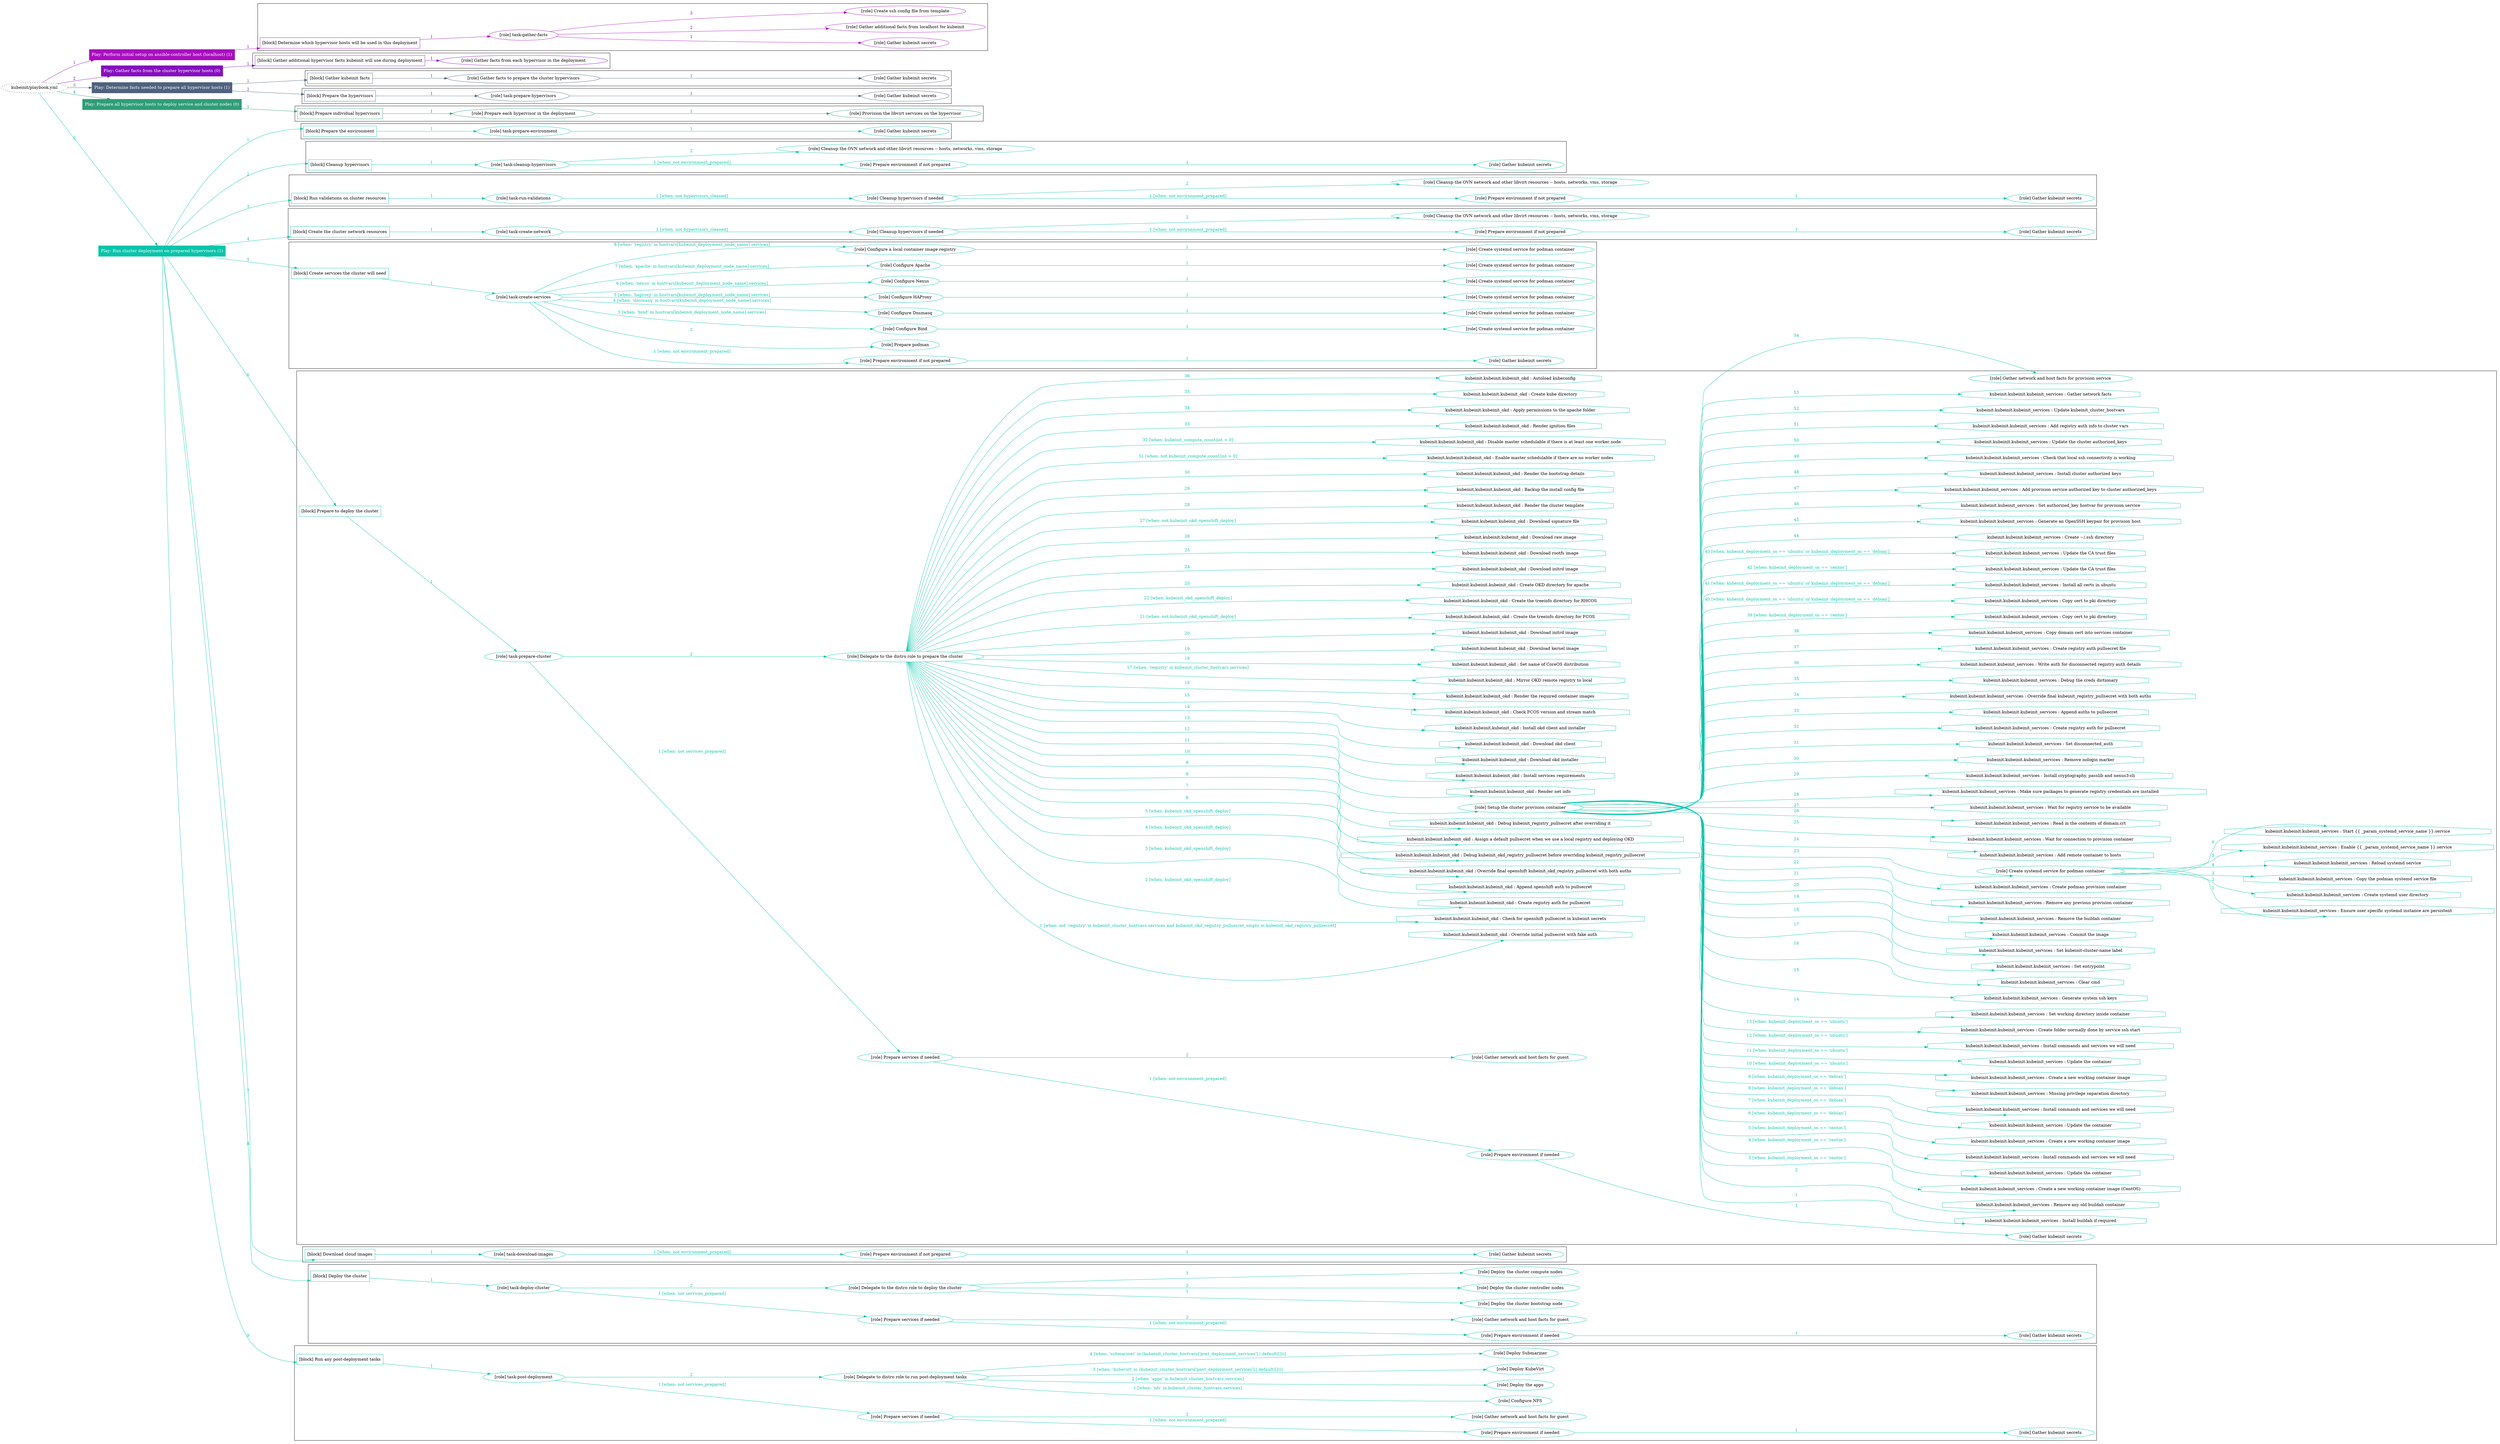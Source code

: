 digraph {
	graph [concentrate=true ordering=in rankdir=LR ratio=fill]
	edge [esep=5 sep=10]
	"kubeinit/playbook.yml" [URL="/home/runner/work/kubeinit/kubeinit/kubeinit/playbook.yml" id=playbook_94177f03 style=dotted]
	"kubeinit/playbook.yml" -> play_c51a7e1d [label="1 " color="#a80dbf" fontcolor="#a80dbf" id=edge_3ed5b6a4 labeltooltip="1 " tooltip="1 "]
	subgraph "Play: Perform initial setup on ansible-controller host (localhost) (1)" {
		play_c51a7e1d [label="Play: Perform initial setup on ansible-controller host (localhost) (1)" URL="/home/runner/work/kubeinit/kubeinit/kubeinit/playbook.yml" color="#a80dbf" fontcolor="#ffffff" id=play_c51a7e1d shape=box style=filled tooltip=localhost]
		play_c51a7e1d -> block_88a56810 [label=1 color="#a80dbf" fontcolor="#a80dbf" id=edge_ec22b6b8 labeltooltip=1 tooltip=1]
		subgraph cluster_block_88a56810 {
			block_88a56810 [label="[block] Determine which hypervisor hosts will be used in this deployment" URL="/home/runner/work/kubeinit/kubeinit/kubeinit/playbook.yml" color="#a80dbf" id=block_88a56810 labeltooltip="Determine which hypervisor hosts will be used in this deployment" shape=box tooltip="Determine which hypervisor hosts will be used in this deployment"]
			block_88a56810 -> role_380ffa7d [label="1 " color="#a80dbf" fontcolor="#a80dbf" id=edge_0f8e5794 labeltooltip="1 " tooltip="1 "]
			subgraph "task-gather-facts" {
				role_380ffa7d [label="[role] task-gather-facts" URL="/home/runner/work/kubeinit/kubeinit/kubeinit/playbook.yml" color="#a80dbf" id=role_380ffa7d tooltip="task-gather-facts"]
				role_380ffa7d -> role_bb8e7374 [label="1 " color="#a80dbf" fontcolor="#a80dbf" id=edge_25004dfa labeltooltip="1 " tooltip="1 "]
				subgraph "Gather kubeinit secrets" {
					role_bb8e7374 [label="[role] Gather kubeinit secrets" URL="/home/runner/.ansible/collections/ansible_collections/kubeinit/kubeinit/roles/kubeinit_prepare/tasks/build_hypervisors_group.yml" color="#a80dbf" id=role_bb8e7374 tooltip="Gather kubeinit secrets"]
				}
				role_380ffa7d -> role_d7d653c5 [label="2 " color="#a80dbf" fontcolor="#a80dbf" id=edge_f29b9ef0 labeltooltip="2 " tooltip="2 "]
				subgraph "Gather additional facts from localhost for kubeinit" {
					role_d7d653c5 [label="[role] Gather additional facts from localhost for kubeinit" URL="/home/runner/.ansible/collections/ansible_collections/kubeinit/kubeinit/roles/kubeinit_prepare/tasks/build_hypervisors_group.yml" color="#a80dbf" id=role_d7d653c5 tooltip="Gather additional facts from localhost for kubeinit"]
				}
				role_380ffa7d -> role_99c34781 [label="3 " color="#a80dbf" fontcolor="#a80dbf" id=edge_3fdaac2f labeltooltip="3 " tooltip="3 "]
				subgraph "Create ssh config file from template" {
					role_99c34781 [label="[role] Create ssh config file from template" URL="/home/runner/.ansible/collections/ansible_collections/kubeinit/kubeinit/roles/kubeinit_prepare/tasks/build_hypervisors_group.yml" color="#a80dbf" id=role_99c34781 tooltip="Create ssh config file from template"]
				}
			}
		}
	}
	"kubeinit/playbook.yml" -> play_a90576e0 [label="2 " color="#860ebe" fontcolor="#860ebe" id=edge_8a1f776d labeltooltip="2 " tooltip="2 "]
	subgraph "Play: Gather facts from the cluster hypervisor hosts (0)" {
		play_a90576e0 [label="Play: Gather facts from the cluster hypervisor hosts (0)" URL="/home/runner/work/kubeinit/kubeinit/kubeinit/playbook.yml" color="#860ebe" fontcolor="#ffffff" id=play_a90576e0 shape=box style=filled tooltip="Play: Gather facts from the cluster hypervisor hosts (0)"]
		play_a90576e0 -> block_f9ce00c7 [label=1 color="#860ebe" fontcolor="#860ebe" id=edge_84e65a55 labeltooltip=1 tooltip=1]
		subgraph cluster_block_f9ce00c7 {
			block_f9ce00c7 [label="[block] Gather additional hypervisor facts kubeinit will use during deployment" URL="/home/runner/work/kubeinit/kubeinit/kubeinit/playbook.yml" color="#860ebe" id=block_f9ce00c7 labeltooltip="Gather additional hypervisor facts kubeinit will use during deployment" shape=box tooltip="Gather additional hypervisor facts kubeinit will use during deployment"]
			block_f9ce00c7 -> role_9530deb9 [label="1 " color="#860ebe" fontcolor="#860ebe" id=edge_977e3e11 labeltooltip="1 " tooltip="1 "]
			subgraph "Gather facts from each hypervisor in the deployment" {
				role_9530deb9 [label="[role] Gather facts from each hypervisor in the deployment" URL="/home/runner/work/kubeinit/kubeinit/kubeinit/playbook.yml" color="#860ebe" id=role_9530deb9 tooltip="Gather facts from each hypervisor in the deployment"]
			}
		}
	}
	"kubeinit/playbook.yml" -> play_f89766ca [label="3 " color="#4e627e" fontcolor="#4e627e" id=edge_5071c917 labeltooltip="3 " tooltip="3 "]
	subgraph "Play: Determine facts needed to prepare all hypervisor hosts (1)" {
		play_f89766ca [label="Play: Determine facts needed to prepare all hypervisor hosts (1)" URL="/home/runner/work/kubeinit/kubeinit/kubeinit/playbook.yml" color="#4e627e" fontcolor="#ffffff" id=play_f89766ca shape=box style=filled tooltip=localhost]
		play_f89766ca -> block_882e76e9 [label=1 color="#4e627e" fontcolor="#4e627e" id=edge_59143773 labeltooltip=1 tooltip=1]
		subgraph cluster_block_882e76e9 {
			block_882e76e9 [label="[block] Gather kubeinit facts" URL="/home/runner/work/kubeinit/kubeinit/kubeinit/playbook.yml" color="#4e627e" id=block_882e76e9 labeltooltip="Gather kubeinit facts" shape=box tooltip="Gather kubeinit facts"]
			block_882e76e9 -> role_f881335d [label="1 " color="#4e627e" fontcolor="#4e627e" id=edge_fd9b1759 labeltooltip="1 " tooltip="1 "]
			subgraph "Gather facts to prepare the cluster hypervisors" {
				role_f881335d [label="[role] Gather facts to prepare the cluster hypervisors" URL="/home/runner/work/kubeinit/kubeinit/kubeinit/playbook.yml" color="#4e627e" id=role_f881335d tooltip="Gather facts to prepare the cluster hypervisors"]
				role_f881335d -> role_58a6b8a9 [label="1 " color="#4e627e" fontcolor="#4e627e" id=edge_2b66ac18 labeltooltip="1 " tooltip="1 "]
				subgraph "Gather kubeinit secrets" {
					role_58a6b8a9 [label="[role] Gather kubeinit secrets" URL="/home/runner/.ansible/collections/ansible_collections/kubeinit/kubeinit/roles/kubeinit_prepare/tasks/gather_kubeinit_facts.yml" color="#4e627e" id=role_58a6b8a9 tooltip="Gather kubeinit secrets"]
				}
			}
		}
		play_f89766ca -> block_025e3635 [label=2 color="#4e627e" fontcolor="#4e627e" id=edge_5bf168d1 labeltooltip=2 tooltip=2]
		subgraph cluster_block_025e3635 {
			block_025e3635 [label="[block] Prepare the hypervisors" URL="/home/runner/work/kubeinit/kubeinit/kubeinit/playbook.yml" color="#4e627e" id=block_025e3635 labeltooltip="Prepare the hypervisors" shape=box tooltip="Prepare the hypervisors"]
			block_025e3635 -> role_f46befff [label="1 " color="#4e627e" fontcolor="#4e627e" id=edge_63d96fcd labeltooltip="1 " tooltip="1 "]
			subgraph "task-prepare-hypervisors" {
				role_f46befff [label="[role] task-prepare-hypervisors" URL="/home/runner/work/kubeinit/kubeinit/kubeinit/playbook.yml" color="#4e627e" id=role_f46befff tooltip="task-prepare-hypervisors"]
				role_f46befff -> role_ca015aac [label="1 " color="#4e627e" fontcolor="#4e627e" id=edge_1dcf92d1 labeltooltip="1 " tooltip="1 "]
				subgraph "Gather kubeinit secrets" {
					role_ca015aac [label="[role] Gather kubeinit secrets" URL="/home/runner/.ansible/collections/ansible_collections/kubeinit/kubeinit/roles/kubeinit_prepare/tasks/gather_kubeinit_facts.yml" color="#4e627e" id=role_ca015aac tooltip="Gather kubeinit secrets"]
				}
			}
		}
	}
	"kubeinit/playbook.yml" -> play_9d6bae45 [label="4 " color="#2f9d77" fontcolor="#2f9d77" id=edge_e92a8c30 labeltooltip="4 " tooltip="4 "]
	subgraph "Play: Prepare all hypervisor hosts to deploy service and cluster nodes (0)" {
		play_9d6bae45 [label="Play: Prepare all hypervisor hosts to deploy service and cluster nodes (0)" URL="/home/runner/work/kubeinit/kubeinit/kubeinit/playbook.yml" color="#2f9d77" fontcolor="#ffffff" id=play_9d6bae45 shape=box style=filled tooltip="Play: Prepare all hypervisor hosts to deploy service and cluster nodes (0)"]
		play_9d6bae45 -> block_2706d3a4 [label=1 color="#2f9d77" fontcolor="#2f9d77" id=edge_209c0cb5 labeltooltip=1 tooltip=1]
		subgraph cluster_block_2706d3a4 {
			block_2706d3a4 [label="[block] Prepare individual hypervisors" URL="/home/runner/work/kubeinit/kubeinit/kubeinit/playbook.yml" color="#2f9d77" id=block_2706d3a4 labeltooltip="Prepare individual hypervisors" shape=box tooltip="Prepare individual hypervisors"]
			block_2706d3a4 -> role_12d28818 [label="1 " color="#2f9d77" fontcolor="#2f9d77" id=edge_6348ae40 labeltooltip="1 " tooltip="1 "]
			subgraph "Prepare each hypervisor in the deployment" {
				role_12d28818 [label="[role] Prepare each hypervisor in the deployment" URL="/home/runner/work/kubeinit/kubeinit/kubeinit/playbook.yml" color="#2f9d77" id=role_12d28818 tooltip="Prepare each hypervisor in the deployment"]
				role_12d28818 -> role_7ff12ed8 [label="1 " color="#2f9d77" fontcolor="#2f9d77" id=edge_b1591059 labeltooltip="1 " tooltip="1 "]
				subgraph "Provision the libvirt services on the hypervisor" {
					role_7ff12ed8 [label="[role] Provision the libvirt services on the hypervisor" URL="/home/runner/.ansible/collections/ansible_collections/kubeinit/kubeinit/roles/kubeinit_prepare/tasks/prepare_hypervisor.yml" color="#2f9d77" id=role_7ff12ed8 tooltip="Provision the libvirt services on the hypervisor"]
				}
			}
		}
	}
	"kubeinit/playbook.yml" -> play_75121b7f [label="5 " color="#08c4aa" fontcolor="#08c4aa" id=edge_58f36fe8 labeltooltip="5 " tooltip="5 "]
	subgraph "Play: Run cluster deployment on prepared hypervisors (1)" {
		play_75121b7f [label="Play: Run cluster deployment on prepared hypervisors (1)" URL="/home/runner/work/kubeinit/kubeinit/kubeinit/playbook.yml" color="#08c4aa" fontcolor="#ffffff" id=play_75121b7f shape=box style=filled tooltip=localhost]
		play_75121b7f -> block_69ebda81 [label=1 color="#08c4aa" fontcolor="#08c4aa" id=edge_3f648fd2 labeltooltip=1 tooltip=1]
		subgraph cluster_block_69ebda81 {
			block_69ebda81 [label="[block] Prepare the environment" URL="/home/runner/work/kubeinit/kubeinit/kubeinit/playbook.yml" color="#08c4aa" id=block_69ebda81 labeltooltip="Prepare the environment" shape=box tooltip="Prepare the environment"]
			block_69ebda81 -> role_6e21cb03 [label="1 " color="#08c4aa" fontcolor="#08c4aa" id=edge_c1f241b3 labeltooltip="1 " tooltip="1 "]
			subgraph "task-prepare-environment" {
				role_6e21cb03 [label="[role] task-prepare-environment" URL="/home/runner/work/kubeinit/kubeinit/kubeinit/playbook.yml" color="#08c4aa" id=role_6e21cb03 tooltip="task-prepare-environment"]
				role_6e21cb03 -> role_8b96433f [label="1 " color="#08c4aa" fontcolor="#08c4aa" id=edge_abab4943 labeltooltip="1 " tooltip="1 "]
				subgraph "Gather kubeinit secrets" {
					role_8b96433f [label="[role] Gather kubeinit secrets" URL="/home/runner/.ansible/collections/ansible_collections/kubeinit/kubeinit/roles/kubeinit_prepare/tasks/gather_kubeinit_facts.yml" color="#08c4aa" id=role_8b96433f tooltip="Gather kubeinit secrets"]
				}
			}
		}
		play_75121b7f -> block_66cf306b [label=2 color="#08c4aa" fontcolor="#08c4aa" id=edge_122f8323 labeltooltip=2 tooltip=2]
		subgraph cluster_block_66cf306b {
			block_66cf306b [label="[block] Cleanup hypervisors" URL="/home/runner/work/kubeinit/kubeinit/kubeinit/playbook.yml" color="#08c4aa" id=block_66cf306b labeltooltip="Cleanup hypervisors" shape=box tooltip="Cleanup hypervisors"]
			block_66cf306b -> role_368eec1a [label="1 " color="#08c4aa" fontcolor="#08c4aa" id=edge_0305d719 labeltooltip="1 " tooltip="1 "]
			subgraph "task-cleanup-hypervisors" {
				role_368eec1a [label="[role] task-cleanup-hypervisors" URL="/home/runner/work/kubeinit/kubeinit/kubeinit/playbook.yml" color="#08c4aa" id=role_368eec1a tooltip="task-cleanup-hypervisors"]
				role_368eec1a -> role_d655410a [label="1 [when: not environment_prepared]" color="#08c4aa" fontcolor="#08c4aa" id=edge_a2d68b7b labeltooltip="1 [when: not environment_prepared]" tooltip="1 [when: not environment_prepared]"]
				subgraph "Prepare environment if not prepared" {
					role_d655410a [label="[role] Prepare environment if not prepared" URL="/home/runner/.ansible/collections/ansible_collections/kubeinit/kubeinit/roles/kubeinit_prepare/tasks/cleanup_hypervisors.yml" color="#08c4aa" id=role_d655410a tooltip="Prepare environment if not prepared"]
					role_d655410a -> role_3194ddc9 [label="1 " color="#08c4aa" fontcolor="#08c4aa" id=edge_656ab944 labeltooltip="1 " tooltip="1 "]
					subgraph "Gather kubeinit secrets" {
						role_3194ddc9 [label="[role] Gather kubeinit secrets" URL="/home/runner/.ansible/collections/ansible_collections/kubeinit/kubeinit/roles/kubeinit_prepare/tasks/gather_kubeinit_facts.yml" color="#08c4aa" id=role_3194ddc9 tooltip="Gather kubeinit secrets"]
					}
				}
				role_368eec1a -> role_3a9d2e75 [label="2 " color="#08c4aa" fontcolor="#08c4aa" id=edge_b9b714a9 labeltooltip="2 " tooltip="2 "]
				subgraph "Cleanup the OVN network and other libvirt resources -- hosts, networks, vms, storage" {
					role_3a9d2e75 [label="[role] Cleanup the OVN network and other libvirt resources -- hosts, networks, vms, storage" URL="/home/runner/.ansible/collections/ansible_collections/kubeinit/kubeinit/roles/kubeinit_prepare/tasks/cleanup_hypervisors.yml" color="#08c4aa" id=role_3a9d2e75 tooltip="Cleanup the OVN network and other libvirt resources -- hosts, networks, vms, storage"]
				}
			}
		}
		play_75121b7f -> block_8adf6295 [label=3 color="#08c4aa" fontcolor="#08c4aa" id=edge_8a8295d8 labeltooltip=3 tooltip=3]
		subgraph cluster_block_8adf6295 {
			block_8adf6295 [label="[block] Run validations on cluster resources" URL="/home/runner/work/kubeinit/kubeinit/kubeinit/playbook.yml" color="#08c4aa" id=block_8adf6295 labeltooltip="Run validations on cluster resources" shape=box tooltip="Run validations on cluster resources"]
			block_8adf6295 -> role_14f4a9b1 [label="1 " color="#08c4aa" fontcolor="#08c4aa" id=edge_b9f1e9f8 labeltooltip="1 " tooltip="1 "]
			subgraph "task-run-validations" {
				role_14f4a9b1 [label="[role] task-run-validations" URL="/home/runner/work/kubeinit/kubeinit/kubeinit/playbook.yml" color="#08c4aa" id=role_14f4a9b1 tooltip="task-run-validations"]
				role_14f4a9b1 -> role_273db8a1 [label="1 [when: not hypervisors_cleaned]" color="#08c4aa" fontcolor="#08c4aa" id=edge_9894f002 labeltooltip="1 [when: not hypervisors_cleaned]" tooltip="1 [when: not hypervisors_cleaned]"]
				subgraph "Cleanup hypervisors if needed" {
					role_273db8a1 [label="[role] Cleanup hypervisors if needed" URL="/home/runner/.ansible/collections/ansible_collections/kubeinit/kubeinit/roles/kubeinit_validations/tasks/main.yml" color="#08c4aa" id=role_273db8a1 tooltip="Cleanup hypervisors if needed"]
					role_273db8a1 -> role_e80780eb [label="1 [when: not environment_prepared]" color="#08c4aa" fontcolor="#08c4aa" id=edge_fda3edda labeltooltip="1 [when: not environment_prepared]" tooltip="1 [when: not environment_prepared]"]
					subgraph "Prepare environment if not prepared" {
						role_e80780eb [label="[role] Prepare environment if not prepared" URL="/home/runner/.ansible/collections/ansible_collections/kubeinit/kubeinit/roles/kubeinit_prepare/tasks/cleanup_hypervisors.yml" color="#08c4aa" id=role_e80780eb tooltip="Prepare environment if not prepared"]
						role_e80780eb -> role_d984a437 [label="1 " color="#08c4aa" fontcolor="#08c4aa" id=edge_9d36fb1f labeltooltip="1 " tooltip="1 "]
						subgraph "Gather kubeinit secrets" {
							role_d984a437 [label="[role] Gather kubeinit secrets" URL="/home/runner/.ansible/collections/ansible_collections/kubeinit/kubeinit/roles/kubeinit_prepare/tasks/gather_kubeinit_facts.yml" color="#08c4aa" id=role_d984a437 tooltip="Gather kubeinit secrets"]
						}
					}
					role_273db8a1 -> role_11c350e8 [label="2 " color="#08c4aa" fontcolor="#08c4aa" id=edge_31320c65 labeltooltip="2 " tooltip="2 "]
					subgraph "Cleanup the OVN network and other libvirt resources -- hosts, networks, vms, storage" {
						role_11c350e8 [label="[role] Cleanup the OVN network and other libvirt resources -- hosts, networks, vms, storage" URL="/home/runner/.ansible/collections/ansible_collections/kubeinit/kubeinit/roles/kubeinit_prepare/tasks/cleanup_hypervisors.yml" color="#08c4aa" id=role_11c350e8 tooltip="Cleanup the OVN network and other libvirt resources -- hosts, networks, vms, storage"]
					}
				}
			}
		}
		play_75121b7f -> block_a359d5c0 [label=4 color="#08c4aa" fontcolor="#08c4aa" id=edge_1d965f18 labeltooltip=4 tooltip=4]
		subgraph cluster_block_a359d5c0 {
			block_a359d5c0 [label="[block] Create the cluster network resources" URL="/home/runner/work/kubeinit/kubeinit/kubeinit/playbook.yml" color="#08c4aa" id=block_a359d5c0 labeltooltip="Create the cluster network resources" shape=box tooltip="Create the cluster network resources"]
			block_a359d5c0 -> role_83802a37 [label="1 " color="#08c4aa" fontcolor="#08c4aa" id=edge_2406d5e9 labeltooltip="1 " tooltip="1 "]
			subgraph "task-create-network" {
				role_83802a37 [label="[role] task-create-network" URL="/home/runner/work/kubeinit/kubeinit/kubeinit/playbook.yml" color="#08c4aa" id=role_83802a37 tooltip="task-create-network"]
				role_83802a37 -> role_21fa12d0 [label="1 [when: not hypervisors_cleaned]" color="#08c4aa" fontcolor="#08c4aa" id=edge_90c3951f labeltooltip="1 [when: not hypervisors_cleaned]" tooltip="1 [when: not hypervisors_cleaned]"]
				subgraph "Cleanup hypervisors if needed" {
					role_21fa12d0 [label="[role] Cleanup hypervisors if needed" URL="/home/runner/.ansible/collections/ansible_collections/kubeinit/kubeinit/roles/kubeinit_libvirt/tasks/create_network.yml" color="#08c4aa" id=role_21fa12d0 tooltip="Cleanup hypervisors if needed"]
					role_21fa12d0 -> role_1f843ff8 [label="1 [when: not environment_prepared]" color="#08c4aa" fontcolor="#08c4aa" id=edge_8e23ce94 labeltooltip="1 [when: not environment_prepared]" tooltip="1 [when: not environment_prepared]"]
					subgraph "Prepare environment if not prepared" {
						role_1f843ff8 [label="[role] Prepare environment if not prepared" URL="/home/runner/.ansible/collections/ansible_collections/kubeinit/kubeinit/roles/kubeinit_prepare/tasks/cleanup_hypervisors.yml" color="#08c4aa" id=role_1f843ff8 tooltip="Prepare environment if not prepared"]
						role_1f843ff8 -> role_27d75af5 [label="1 " color="#08c4aa" fontcolor="#08c4aa" id=edge_b9fdf3d8 labeltooltip="1 " tooltip="1 "]
						subgraph "Gather kubeinit secrets" {
							role_27d75af5 [label="[role] Gather kubeinit secrets" URL="/home/runner/.ansible/collections/ansible_collections/kubeinit/kubeinit/roles/kubeinit_prepare/tasks/gather_kubeinit_facts.yml" color="#08c4aa" id=role_27d75af5 tooltip="Gather kubeinit secrets"]
						}
					}
					role_21fa12d0 -> role_0bd2c406 [label="2 " color="#08c4aa" fontcolor="#08c4aa" id=edge_5911eb8f labeltooltip="2 " tooltip="2 "]
					subgraph "Cleanup the OVN network and other libvirt resources -- hosts, networks, vms, storage" {
						role_0bd2c406 [label="[role] Cleanup the OVN network and other libvirt resources -- hosts, networks, vms, storage" URL="/home/runner/.ansible/collections/ansible_collections/kubeinit/kubeinit/roles/kubeinit_prepare/tasks/cleanup_hypervisors.yml" color="#08c4aa" id=role_0bd2c406 tooltip="Cleanup the OVN network and other libvirt resources -- hosts, networks, vms, storage"]
					}
				}
			}
		}
		play_75121b7f -> block_03417758 [label=5 color="#08c4aa" fontcolor="#08c4aa" id=edge_f3000fd0 labeltooltip=5 tooltip=5]
		subgraph cluster_block_03417758 {
			block_03417758 [label="[block] Create services the cluster will need" URL="/home/runner/work/kubeinit/kubeinit/kubeinit/playbook.yml" color="#08c4aa" id=block_03417758 labeltooltip="Create services the cluster will need" shape=box tooltip="Create services the cluster will need"]
			block_03417758 -> role_64384436 [label="1 " color="#08c4aa" fontcolor="#08c4aa" id=edge_6057769f labeltooltip="1 " tooltip="1 "]
			subgraph "task-create-services" {
				role_64384436 [label="[role] task-create-services" URL="/home/runner/work/kubeinit/kubeinit/kubeinit/playbook.yml" color="#08c4aa" id=role_64384436 tooltip="task-create-services"]
				role_64384436 -> role_2df31405 [label="1 [when: not environment_prepared]" color="#08c4aa" fontcolor="#08c4aa" id=edge_b186b365 labeltooltip="1 [when: not environment_prepared]" tooltip="1 [when: not environment_prepared]"]
				subgraph "Prepare environment if not prepared" {
					role_2df31405 [label="[role] Prepare environment if not prepared" URL="/home/runner/.ansible/collections/ansible_collections/kubeinit/kubeinit/roles/kubeinit_services/tasks/main.yml" color="#08c4aa" id=role_2df31405 tooltip="Prepare environment if not prepared"]
					role_2df31405 -> role_f4f0b37a [label="1 " color="#08c4aa" fontcolor="#08c4aa" id=edge_617f0f01 labeltooltip="1 " tooltip="1 "]
					subgraph "Gather kubeinit secrets" {
						role_f4f0b37a [label="[role] Gather kubeinit secrets" URL="/home/runner/.ansible/collections/ansible_collections/kubeinit/kubeinit/roles/kubeinit_prepare/tasks/gather_kubeinit_facts.yml" color="#08c4aa" id=role_f4f0b37a tooltip="Gather kubeinit secrets"]
					}
				}
				role_64384436 -> role_1dfb1a9e [label="2 " color="#08c4aa" fontcolor="#08c4aa" id=edge_10a94aeb labeltooltip="2 " tooltip="2 "]
				subgraph "Prepare podman" {
					role_1dfb1a9e [label="[role] Prepare podman" URL="/home/runner/.ansible/collections/ansible_collections/kubeinit/kubeinit/roles/kubeinit_services/tasks/00_create_service_pod.yml" color="#08c4aa" id=role_1dfb1a9e tooltip="Prepare podman"]
				}
				role_64384436 -> role_40c3785a [label="3 [when: 'bind' in hostvars[kubeinit_deployment_node_name].services]" color="#08c4aa" fontcolor="#08c4aa" id=edge_7efd212b labeltooltip="3 [when: 'bind' in hostvars[kubeinit_deployment_node_name].services]" tooltip="3 [when: 'bind' in hostvars[kubeinit_deployment_node_name].services]"]
				subgraph "Configure Bind" {
					role_40c3785a [label="[role] Configure Bind" URL="/home/runner/.ansible/collections/ansible_collections/kubeinit/kubeinit/roles/kubeinit_services/tasks/start_services_containers.yml" color="#08c4aa" id=role_40c3785a tooltip="Configure Bind"]
					role_40c3785a -> role_7002d3dd [label="1 " color="#08c4aa" fontcolor="#08c4aa" id=edge_61e6daa0 labeltooltip="1 " tooltip="1 "]
					subgraph "Create systemd service for podman container" {
						role_7002d3dd [label="[role] Create systemd service for podman container" URL="/home/runner/.ansible/collections/ansible_collections/kubeinit/kubeinit/roles/kubeinit_bind/tasks/main.yml" color="#08c4aa" id=role_7002d3dd tooltip="Create systemd service for podman container"]
					}
				}
				role_64384436 -> role_7c747bfa [label="4 [when: 'dnsmasq' in hostvars[kubeinit_deployment_node_name].services]" color="#08c4aa" fontcolor="#08c4aa" id=edge_4ce47b57 labeltooltip="4 [when: 'dnsmasq' in hostvars[kubeinit_deployment_node_name].services]" tooltip="4 [when: 'dnsmasq' in hostvars[kubeinit_deployment_node_name].services]"]
				subgraph "Configure Dnsmasq" {
					role_7c747bfa [label="[role] Configure Dnsmasq" URL="/home/runner/.ansible/collections/ansible_collections/kubeinit/kubeinit/roles/kubeinit_services/tasks/start_services_containers.yml" color="#08c4aa" id=role_7c747bfa tooltip="Configure Dnsmasq"]
					role_7c747bfa -> role_50f61313 [label="1 " color="#08c4aa" fontcolor="#08c4aa" id=edge_e3b10e39 labeltooltip="1 " tooltip="1 "]
					subgraph "Create systemd service for podman container" {
						role_50f61313 [label="[role] Create systemd service for podman container" URL="/home/runner/.ansible/collections/ansible_collections/kubeinit/kubeinit/roles/kubeinit_dnsmasq/tasks/main.yml" color="#08c4aa" id=role_50f61313 tooltip="Create systemd service for podman container"]
					}
				}
				role_64384436 -> role_4c8aa2d3 [label="5 [when: 'haproxy' in hostvars[kubeinit_deployment_node_name].services]" color="#08c4aa" fontcolor="#08c4aa" id=edge_adfd250b labeltooltip="5 [when: 'haproxy' in hostvars[kubeinit_deployment_node_name].services]" tooltip="5 [when: 'haproxy' in hostvars[kubeinit_deployment_node_name].services]"]
				subgraph "Configure HAProxy" {
					role_4c8aa2d3 [label="[role] Configure HAProxy" URL="/home/runner/.ansible/collections/ansible_collections/kubeinit/kubeinit/roles/kubeinit_services/tasks/start_services_containers.yml" color="#08c4aa" id=role_4c8aa2d3 tooltip="Configure HAProxy"]
					role_4c8aa2d3 -> role_8cf27dc0 [label="1 " color="#08c4aa" fontcolor="#08c4aa" id=edge_f7b6e57f labeltooltip="1 " tooltip="1 "]
					subgraph "Create systemd service for podman container" {
						role_8cf27dc0 [label="[role] Create systemd service for podman container" URL="/home/runner/.ansible/collections/ansible_collections/kubeinit/kubeinit/roles/kubeinit_haproxy/tasks/main.yml" color="#08c4aa" id=role_8cf27dc0 tooltip="Create systemd service for podman container"]
					}
				}
				role_64384436 -> role_1b9b2c9d [label="6 [when: 'nexus' in hostvars[kubeinit_deployment_node_name].services]" color="#08c4aa" fontcolor="#08c4aa" id=edge_ca4d2b1b labeltooltip="6 [when: 'nexus' in hostvars[kubeinit_deployment_node_name].services]" tooltip="6 [when: 'nexus' in hostvars[kubeinit_deployment_node_name].services]"]
				subgraph "Configure Nexus" {
					role_1b9b2c9d [label="[role] Configure Nexus" URL="/home/runner/.ansible/collections/ansible_collections/kubeinit/kubeinit/roles/kubeinit_services/tasks/start_services_containers.yml" color="#08c4aa" id=role_1b9b2c9d tooltip="Configure Nexus"]
					role_1b9b2c9d -> role_3ea8ec50 [label="1 " color="#08c4aa" fontcolor="#08c4aa" id=edge_1696ec04 labeltooltip="1 " tooltip="1 "]
					subgraph "Create systemd service for podman container" {
						role_3ea8ec50 [label="[role] Create systemd service for podman container" URL="/home/runner/.ansible/collections/ansible_collections/kubeinit/kubeinit/roles/kubeinit_nexus/tasks/main.yml" color="#08c4aa" id=role_3ea8ec50 tooltip="Create systemd service for podman container"]
					}
				}
				role_64384436 -> role_5e962098 [label="7 [when: 'apache' in hostvars[kubeinit_deployment_node_name].services]" color="#08c4aa" fontcolor="#08c4aa" id=edge_9a9c1853 labeltooltip="7 [when: 'apache' in hostvars[kubeinit_deployment_node_name].services]" tooltip="7 [when: 'apache' in hostvars[kubeinit_deployment_node_name].services]"]
				subgraph "Configure Apache" {
					role_5e962098 [label="[role] Configure Apache" URL="/home/runner/.ansible/collections/ansible_collections/kubeinit/kubeinit/roles/kubeinit_services/tasks/start_services_containers.yml" color="#08c4aa" id=role_5e962098 tooltip="Configure Apache"]
					role_5e962098 -> role_f1ea150c [label="1 " color="#08c4aa" fontcolor="#08c4aa" id=edge_fe76a2ad labeltooltip="1 " tooltip="1 "]
					subgraph "Create systemd service for podman container" {
						role_f1ea150c [label="[role] Create systemd service for podman container" URL="/home/runner/.ansible/collections/ansible_collections/kubeinit/kubeinit/roles/kubeinit_apache/tasks/main.yml" color="#08c4aa" id=role_f1ea150c tooltip="Create systemd service for podman container"]
					}
				}
				role_64384436 -> role_f4cd74d4 [label="8 [when: 'registry' in hostvars[kubeinit_deployment_node_name].services]" color="#08c4aa" fontcolor="#08c4aa" id=edge_908dcf8a labeltooltip="8 [when: 'registry' in hostvars[kubeinit_deployment_node_name].services]" tooltip="8 [when: 'registry' in hostvars[kubeinit_deployment_node_name].services]"]
				subgraph "Configure a local container image registry" {
					role_f4cd74d4 [label="[role] Configure a local container image registry" URL="/home/runner/.ansible/collections/ansible_collections/kubeinit/kubeinit/roles/kubeinit_services/tasks/start_services_containers.yml" color="#08c4aa" id=role_f4cd74d4 tooltip="Configure a local container image registry"]
					role_f4cd74d4 -> role_bba07981 [label="1 " color="#08c4aa" fontcolor="#08c4aa" id=edge_68bedd3a labeltooltip="1 " tooltip="1 "]
					subgraph "Create systemd service for podman container" {
						role_bba07981 [label="[role] Create systemd service for podman container" URL="/home/runner/.ansible/collections/ansible_collections/kubeinit/kubeinit/roles/kubeinit_registry/tasks/main.yml" color="#08c4aa" id=role_bba07981 tooltip="Create systemd service for podman container"]
					}
				}
			}
		}
		play_75121b7f -> block_a810e000 [label=6 color="#08c4aa" fontcolor="#08c4aa" id=edge_42ced73f labeltooltip=6 tooltip=6]
		subgraph cluster_block_a810e000 {
			block_a810e000 [label="[block] Prepare to deploy the cluster" URL="/home/runner/work/kubeinit/kubeinit/kubeinit/playbook.yml" color="#08c4aa" id=block_a810e000 labeltooltip="Prepare to deploy the cluster" shape=box tooltip="Prepare to deploy the cluster"]
			block_a810e000 -> role_dc45d355 [label="1 " color="#08c4aa" fontcolor="#08c4aa" id=edge_e8f32cd1 labeltooltip="1 " tooltip="1 "]
			subgraph "task-prepare-cluster" {
				role_dc45d355 [label="[role] task-prepare-cluster" URL="/home/runner/work/kubeinit/kubeinit/kubeinit/playbook.yml" color="#08c4aa" id=role_dc45d355 tooltip="task-prepare-cluster"]
				role_dc45d355 -> role_4a5ea6a7 [label="1 [when: not services_prepared]" color="#08c4aa" fontcolor="#08c4aa" id=edge_5452ac7e labeltooltip="1 [when: not services_prepared]" tooltip="1 [when: not services_prepared]"]
				subgraph "Prepare services if needed" {
					role_4a5ea6a7 [label="[role] Prepare services if needed" URL="/home/runner/.ansible/collections/ansible_collections/kubeinit/kubeinit/roles/kubeinit_prepare/tasks/prepare_cluster.yml" color="#08c4aa" id=role_4a5ea6a7 tooltip="Prepare services if needed"]
					role_4a5ea6a7 -> role_77b99c02 [label="1 [when: not environment_prepared]" color="#08c4aa" fontcolor="#08c4aa" id=edge_3c80a06e labeltooltip="1 [when: not environment_prepared]" tooltip="1 [when: not environment_prepared]"]
					subgraph "Prepare environment if needed" {
						role_77b99c02 [label="[role] Prepare environment if needed" URL="/home/runner/.ansible/collections/ansible_collections/kubeinit/kubeinit/roles/kubeinit_services/tasks/prepare_services.yml" color="#08c4aa" id=role_77b99c02 tooltip="Prepare environment if needed"]
						role_77b99c02 -> role_21bffec4 [label="1 " color="#08c4aa" fontcolor="#08c4aa" id=edge_636fcc85 labeltooltip="1 " tooltip="1 "]
						subgraph "Gather kubeinit secrets" {
							role_21bffec4 [label="[role] Gather kubeinit secrets" URL="/home/runner/.ansible/collections/ansible_collections/kubeinit/kubeinit/roles/kubeinit_prepare/tasks/gather_kubeinit_facts.yml" color="#08c4aa" id=role_21bffec4 tooltip="Gather kubeinit secrets"]
						}
					}
					role_4a5ea6a7 -> role_22250b1b [label="2 " color="#08c4aa" fontcolor="#08c4aa" id=edge_32936dd6 labeltooltip="2 " tooltip="2 "]
					subgraph "Gather network and host facts for guest" {
						role_22250b1b [label="[role] Gather network and host facts for guest" URL="/home/runner/.ansible/collections/ansible_collections/kubeinit/kubeinit/roles/kubeinit_services/tasks/prepare_services.yml" color="#08c4aa" id=role_22250b1b tooltip="Gather network and host facts for guest"]
					}
				}
				role_dc45d355 -> role_f9f78d97 [label="2 " color="#08c4aa" fontcolor="#08c4aa" id=edge_094a5006 labeltooltip="2 " tooltip="2 "]
				subgraph "Delegate to the distro role to prepare the cluster" {
					role_f9f78d97 [label="[role] Delegate to the distro role to prepare the cluster" URL="/home/runner/.ansible/collections/ansible_collections/kubeinit/kubeinit/roles/kubeinit_prepare/tasks/prepare_cluster.yml" color="#08c4aa" id=role_f9f78d97 tooltip="Delegate to the distro role to prepare the cluster"]
					task_b21fa778 [label="kubeinit.kubeinit.kubeinit_okd : Override initial pullsecret with fake auth" URL="/home/runner/.ansible/collections/ansible_collections/kubeinit/kubeinit/roles/kubeinit_okd/tasks/prepare_cluster.yml" color="#08c4aa" id=task_b21fa778 shape=octagon tooltip="kubeinit.kubeinit.kubeinit_okd : Override initial pullsecret with fake auth"]
					role_f9f78d97 -> task_b21fa778 [label="1 [when: not 'registry' in kubeinit_cluster_hostvars.services and kubeinit_okd_registry_pullsecret_empty in kubeinit_okd_registry_pullsecret]" color="#08c4aa" fontcolor="#08c4aa" id=edge_e7694259 labeltooltip="1 [when: not 'registry' in kubeinit_cluster_hostvars.services and kubeinit_okd_registry_pullsecret_empty in kubeinit_okd_registry_pullsecret]" tooltip="1 [when: not 'registry' in kubeinit_cluster_hostvars.services and kubeinit_okd_registry_pullsecret_empty in kubeinit_okd_registry_pullsecret]"]
					task_186ffee7 [label="kubeinit.kubeinit.kubeinit_okd : Check for openshift pullsecret in kubeinit secrets" URL="/home/runner/.ansible/collections/ansible_collections/kubeinit/kubeinit/roles/kubeinit_okd/tasks/prepare_cluster.yml" color="#08c4aa" id=task_186ffee7 shape=octagon tooltip="kubeinit.kubeinit.kubeinit_okd : Check for openshift pullsecret in kubeinit secrets"]
					role_f9f78d97 -> task_186ffee7 [label="2 [when: kubeinit_okd_openshift_deploy]" color="#08c4aa" fontcolor="#08c4aa" id=edge_fd2f2fcd labeltooltip="2 [when: kubeinit_okd_openshift_deploy]" tooltip="2 [when: kubeinit_okd_openshift_deploy]"]
					task_76bbdc97 [label="kubeinit.kubeinit.kubeinit_okd : Create registry auth for pullsecret" URL="/home/runner/.ansible/collections/ansible_collections/kubeinit/kubeinit/roles/kubeinit_okd/tasks/prepare_cluster.yml" color="#08c4aa" id=task_76bbdc97 shape=octagon tooltip="kubeinit.kubeinit.kubeinit_okd : Create registry auth for pullsecret"]
					role_f9f78d97 -> task_76bbdc97 [label="3 [when: kubeinit_okd_openshift_deploy]" color="#08c4aa" fontcolor="#08c4aa" id=edge_2bcd6bf0 labeltooltip="3 [when: kubeinit_okd_openshift_deploy]" tooltip="3 [when: kubeinit_okd_openshift_deploy]"]
					task_f83b5b4b [label="kubeinit.kubeinit.kubeinit_okd : Append openshift auth to pullsecret" URL="/home/runner/.ansible/collections/ansible_collections/kubeinit/kubeinit/roles/kubeinit_okd/tasks/prepare_cluster.yml" color="#08c4aa" id=task_f83b5b4b shape=octagon tooltip="kubeinit.kubeinit.kubeinit_okd : Append openshift auth to pullsecret"]
					role_f9f78d97 -> task_f83b5b4b [label="4 [when: kubeinit_okd_openshift_deploy]" color="#08c4aa" fontcolor="#08c4aa" id=edge_e6c4b9e9 labeltooltip="4 [when: kubeinit_okd_openshift_deploy]" tooltip="4 [when: kubeinit_okd_openshift_deploy]"]
					task_c2e67cd5 [label="kubeinit.kubeinit.kubeinit_okd : Override final openshift kubeinit_okd_registry_pullsecret with both auths" URL="/home/runner/.ansible/collections/ansible_collections/kubeinit/kubeinit/roles/kubeinit_okd/tasks/prepare_cluster.yml" color="#08c4aa" id=task_c2e67cd5 shape=octagon tooltip="kubeinit.kubeinit.kubeinit_okd : Override final openshift kubeinit_okd_registry_pullsecret with both auths"]
					role_f9f78d97 -> task_c2e67cd5 [label="5 [when: kubeinit_okd_openshift_deploy]" color="#08c4aa" fontcolor="#08c4aa" id=edge_bb315c8e labeltooltip="5 [when: kubeinit_okd_openshift_deploy]" tooltip="5 [when: kubeinit_okd_openshift_deploy]"]
					task_27aa1caa [label="kubeinit.kubeinit.kubeinit_okd : Debug kubeinit_okd_registry_pullsecret before overriding kubeinit_registry_pullsecret" URL="/home/runner/.ansible/collections/ansible_collections/kubeinit/kubeinit/roles/kubeinit_okd/tasks/prepare_cluster.yml" color="#08c4aa" id=task_27aa1caa shape=octagon tooltip="kubeinit.kubeinit.kubeinit_okd : Debug kubeinit_okd_registry_pullsecret before overriding kubeinit_registry_pullsecret"]
					role_f9f78d97 -> task_27aa1caa [label="6 " color="#08c4aa" fontcolor="#08c4aa" id=edge_991713e5 labeltooltip="6 " tooltip="6 "]
					task_f2d29cfc [label="kubeinit.kubeinit.kubeinit_okd : Assign a default pullsecret when we use a local registry and deploying OKD" URL="/home/runner/.ansible/collections/ansible_collections/kubeinit/kubeinit/roles/kubeinit_okd/tasks/prepare_cluster.yml" color="#08c4aa" id=task_f2d29cfc shape=octagon tooltip="kubeinit.kubeinit.kubeinit_okd : Assign a default pullsecret when we use a local registry and deploying OKD"]
					role_f9f78d97 -> task_f2d29cfc [label="7 " color="#08c4aa" fontcolor="#08c4aa" id=edge_fee705de labeltooltip="7 " tooltip="7 "]
					task_77af4ae8 [label="kubeinit.kubeinit.kubeinit_okd : Debug kubeinit_registry_pullsecret after overriding it" URL="/home/runner/.ansible/collections/ansible_collections/kubeinit/kubeinit/roles/kubeinit_okd/tasks/prepare_cluster.yml" color="#08c4aa" id=task_77af4ae8 shape=octagon tooltip="kubeinit.kubeinit.kubeinit_okd : Debug kubeinit_registry_pullsecret after overriding it"]
					role_f9f78d97 -> task_77af4ae8 [label="8 " color="#08c4aa" fontcolor="#08c4aa" id=edge_2fe7f48a labeltooltip="8 " tooltip="8 "]
					role_f9f78d97 -> role_ef66805f [label="9 " color="#08c4aa" fontcolor="#08c4aa" id=edge_16b270c4 labeltooltip="9 " tooltip="9 "]
					subgraph "Setup the cluster provision container" {
						role_ef66805f [label="[role] Setup the cluster provision container" URL="/home/runner/.ansible/collections/ansible_collections/kubeinit/kubeinit/roles/kubeinit_okd/tasks/prepare_cluster.yml" color="#08c4aa" id=role_ef66805f tooltip="Setup the cluster provision container"]
						task_1e62b786 [label="kubeinit.kubeinit.kubeinit_services : Install buildah if required" URL="/home/runner/.ansible/collections/ansible_collections/kubeinit/kubeinit/roles/kubeinit_services/tasks/create_provision_container.yml" color="#08c4aa" id=task_1e62b786 shape=octagon tooltip="kubeinit.kubeinit.kubeinit_services : Install buildah if required"]
						role_ef66805f -> task_1e62b786 [label="1 " color="#08c4aa" fontcolor="#08c4aa" id=edge_e0f7e015 labeltooltip="1 " tooltip="1 "]
						task_c3aded14 [label="kubeinit.kubeinit.kubeinit_services : Remove any old buildah container" URL="/home/runner/.ansible/collections/ansible_collections/kubeinit/kubeinit/roles/kubeinit_services/tasks/create_provision_container.yml" color="#08c4aa" id=task_c3aded14 shape=octagon tooltip="kubeinit.kubeinit.kubeinit_services : Remove any old buildah container"]
						role_ef66805f -> task_c3aded14 [label="2 " color="#08c4aa" fontcolor="#08c4aa" id=edge_42360e73 labeltooltip="2 " tooltip="2 "]
						task_0fe233bd [label="kubeinit.kubeinit.kubeinit_services : Create a new working container image (CentOS)" URL="/home/runner/.ansible/collections/ansible_collections/kubeinit/kubeinit/roles/kubeinit_services/tasks/create_provision_container.yml" color="#08c4aa" id=task_0fe233bd shape=octagon tooltip="kubeinit.kubeinit.kubeinit_services : Create a new working container image (CentOS)"]
						role_ef66805f -> task_0fe233bd [label="3 [when: kubeinit_deployment_os == 'centos']" color="#08c4aa" fontcolor="#08c4aa" id=edge_d3b8bacb labeltooltip="3 [when: kubeinit_deployment_os == 'centos']" tooltip="3 [when: kubeinit_deployment_os == 'centos']"]
						task_5ea72a04 [label="kubeinit.kubeinit.kubeinit_services : Update the container" URL="/home/runner/.ansible/collections/ansible_collections/kubeinit/kubeinit/roles/kubeinit_services/tasks/create_provision_container.yml" color="#08c4aa" id=task_5ea72a04 shape=octagon tooltip="kubeinit.kubeinit.kubeinit_services : Update the container"]
						role_ef66805f -> task_5ea72a04 [label="4 [when: kubeinit_deployment_os == 'centos']" color="#08c4aa" fontcolor="#08c4aa" id=edge_026bc9b2 labeltooltip="4 [when: kubeinit_deployment_os == 'centos']" tooltip="4 [when: kubeinit_deployment_os == 'centos']"]
						task_5109bda9 [label="kubeinit.kubeinit.kubeinit_services : Install commands and services we will need" URL="/home/runner/.ansible/collections/ansible_collections/kubeinit/kubeinit/roles/kubeinit_services/tasks/create_provision_container.yml" color="#08c4aa" id=task_5109bda9 shape=octagon tooltip="kubeinit.kubeinit.kubeinit_services : Install commands and services we will need"]
						role_ef66805f -> task_5109bda9 [label="5 [when: kubeinit_deployment_os == 'centos']" color="#08c4aa" fontcolor="#08c4aa" id=edge_0b137fb5 labeltooltip="5 [when: kubeinit_deployment_os == 'centos']" tooltip="5 [when: kubeinit_deployment_os == 'centos']"]
						task_6f54ef01 [label="kubeinit.kubeinit.kubeinit_services : Create a new working container image" URL="/home/runner/.ansible/collections/ansible_collections/kubeinit/kubeinit/roles/kubeinit_services/tasks/create_provision_container.yml" color="#08c4aa" id=task_6f54ef01 shape=octagon tooltip="kubeinit.kubeinit.kubeinit_services : Create a new working container image"]
						role_ef66805f -> task_6f54ef01 [label="6 [when: kubeinit_deployment_os == 'debian']" color="#08c4aa" fontcolor="#08c4aa" id=edge_2ab99d16 labeltooltip="6 [when: kubeinit_deployment_os == 'debian']" tooltip="6 [when: kubeinit_deployment_os == 'debian']"]
						task_5336a4d3 [label="kubeinit.kubeinit.kubeinit_services : Update the container" URL="/home/runner/.ansible/collections/ansible_collections/kubeinit/kubeinit/roles/kubeinit_services/tasks/create_provision_container.yml" color="#08c4aa" id=task_5336a4d3 shape=octagon tooltip="kubeinit.kubeinit.kubeinit_services : Update the container"]
						role_ef66805f -> task_5336a4d3 [label="7 [when: kubeinit_deployment_os == 'debian']" color="#08c4aa" fontcolor="#08c4aa" id=edge_abd8ef42 labeltooltip="7 [when: kubeinit_deployment_os == 'debian']" tooltip="7 [when: kubeinit_deployment_os == 'debian']"]
						task_3867782e [label="kubeinit.kubeinit.kubeinit_services : Install commands and services we will need" URL="/home/runner/.ansible/collections/ansible_collections/kubeinit/kubeinit/roles/kubeinit_services/tasks/create_provision_container.yml" color="#08c4aa" id=task_3867782e shape=octagon tooltip="kubeinit.kubeinit.kubeinit_services : Install commands and services we will need"]
						role_ef66805f -> task_3867782e [label="8 [when: kubeinit_deployment_os == 'debian']" color="#08c4aa" fontcolor="#08c4aa" id=edge_62a20903 labeltooltip="8 [when: kubeinit_deployment_os == 'debian']" tooltip="8 [when: kubeinit_deployment_os == 'debian']"]
						task_8aa5b7a1 [label="kubeinit.kubeinit.kubeinit_services : Missing privilege separation directory" URL="/home/runner/.ansible/collections/ansible_collections/kubeinit/kubeinit/roles/kubeinit_services/tasks/create_provision_container.yml" color="#08c4aa" id=task_8aa5b7a1 shape=octagon tooltip="kubeinit.kubeinit.kubeinit_services : Missing privilege separation directory"]
						role_ef66805f -> task_8aa5b7a1 [label="9 [when: kubeinit_deployment_os == 'debian']" color="#08c4aa" fontcolor="#08c4aa" id=edge_c47ed029 labeltooltip="9 [when: kubeinit_deployment_os == 'debian']" tooltip="9 [when: kubeinit_deployment_os == 'debian']"]
						task_ba9d3ef0 [label="kubeinit.kubeinit.kubeinit_services : Create a new working container image" URL="/home/runner/.ansible/collections/ansible_collections/kubeinit/kubeinit/roles/kubeinit_services/tasks/create_provision_container.yml" color="#08c4aa" id=task_ba9d3ef0 shape=octagon tooltip="kubeinit.kubeinit.kubeinit_services : Create a new working container image"]
						role_ef66805f -> task_ba9d3ef0 [label="10 [when: kubeinit_deployment_os == 'ubuntu']" color="#08c4aa" fontcolor="#08c4aa" id=edge_41370566 labeltooltip="10 [when: kubeinit_deployment_os == 'ubuntu']" tooltip="10 [when: kubeinit_deployment_os == 'ubuntu']"]
						task_4032f7bd [label="kubeinit.kubeinit.kubeinit_services : Update the container" URL="/home/runner/.ansible/collections/ansible_collections/kubeinit/kubeinit/roles/kubeinit_services/tasks/create_provision_container.yml" color="#08c4aa" id=task_4032f7bd shape=octagon tooltip="kubeinit.kubeinit.kubeinit_services : Update the container"]
						role_ef66805f -> task_4032f7bd [label="11 [when: kubeinit_deployment_os == 'ubuntu']" color="#08c4aa" fontcolor="#08c4aa" id=edge_111a49dc labeltooltip="11 [when: kubeinit_deployment_os == 'ubuntu']" tooltip="11 [when: kubeinit_deployment_os == 'ubuntu']"]
						task_30b8cbaa [label="kubeinit.kubeinit.kubeinit_services : Install commands and services we will need" URL="/home/runner/.ansible/collections/ansible_collections/kubeinit/kubeinit/roles/kubeinit_services/tasks/create_provision_container.yml" color="#08c4aa" id=task_30b8cbaa shape=octagon tooltip="kubeinit.kubeinit.kubeinit_services : Install commands and services we will need"]
						role_ef66805f -> task_30b8cbaa [label="12 [when: kubeinit_deployment_os == 'ubuntu']" color="#08c4aa" fontcolor="#08c4aa" id=edge_1d916610 labeltooltip="12 [when: kubeinit_deployment_os == 'ubuntu']" tooltip="12 [when: kubeinit_deployment_os == 'ubuntu']"]
						task_c14bc5f8 [label="kubeinit.kubeinit.kubeinit_services : Create folder normally done by service ssh start" URL="/home/runner/.ansible/collections/ansible_collections/kubeinit/kubeinit/roles/kubeinit_services/tasks/create_provision_container.yml" color="#08c4aa" id=task_c14bc5f8 shape=octagon tooltip="kubeinit.kubeinit.kubeinit_services : Create folder normally done by service ssh start"]
						role_ef66805f -> task_c14bc5f8 [label="13 [when: kubeinit_deployment_os == 'ubuntu']" color="#08c4aa" fontcolor="#08c4aa" id=edge_a564f6ba labeltooltip="13 [when: kubeinit_deployment_os == 'ubuntu']" tooltip="13 [when: kubeinit_deployment_os == 'ubuntu']"]
						task_9106bac0 [label="kubeinit.kubeinit.kubeinit_services : Set working directory inside container" URL="/home/runner/.ansible/collections/ansible_collections/kubeinit/kubeinit/roles/kubeinit_services/tasks/create_provision_container.yml" color="#08c4aa" id=task_9106bac0 shape=octagon tooltip="kubeinit.kubeinit.kubeinit_services : Set working directory inside container"]
						role_ef66805f -> task_9106bac0 [label="14 " color="#08c4aa" fontcolor="#08c4aa" id=edge_c902f58f labeltooltip="14 " tooltip="14 "]
						task_f8c085f6 [label="kubeinit.kubeinit.kubeinit_services : Generate system ssh keys" URL="/home/runner/.ansible/collections/ansible_collections/kubeinit/kubeinit/roles/kubeinit_services/tasks/create_provision_container.yml" color="#08c4aa" id=task_f8c085f6 shape=octagon tooltip="kubeinit.kubeinit.kubeinit_services : Generate system ssh keys"]
						role_ef66805f -> task_f8c085f6 [label="15 " color="#08c4aa" fontcolor="#08c4aa" id=edge_ff514965 labeltooltip="15 " tooltip="15 "]
						task_66532d5b [label="kubeinit.kubeinit.kubeinit_services : Clear cmd" URL="/home/runner/.ansible/collections/ansible_collections/kubeinit/kubeinit/roles/kubeinit_services/tasks/create_provision_container.yml" color="#08c4aa" id=task_66532d5b shape=octagon tooltip="kubeinit.kubeinit.kubeinit_services : Clear cmd"]
						role_ef66805f -> task_66532d5b [label="16 " color="#08c4aa" fontcolor="#08c4aa" id=edge_97d7e30d labeltooltip="16 " tooltip="16 "]
						task_a912a901 [label="kubeinit.kubeinit.kubeinit_services : Set entrypoint" URL="/home/runner/.ansible/collections/ansible_collections/kubeinit/kubeinit/roles/kubeinit_services/tasks/create_provision_container.yml" color="#08c4aa" id=task_a912a901 shape=octagon tooltip="kubeinit.kubeinit.kubeinit_services : Set entrypoint"]
						role_ef66805f -> task_a912a901 [label="17 " color="#08c4aa" fontcolor="#08c4aa" id=edge_35ec29ca labeltooltip="17 " tooltip="17 "]
						task_dcb8a8f6 [label="kubeinit.kubeinit.kubeinit_services : Set kubeinit-cluster-name label" URL="/home/runner/.ansible/collections/ansible_collections/kubeinit/kubeinit/roles/kubeinit_services/tasks/create_provision_container.yml" color="#08c4aa" id=task_dcb8a8f6 shape=octagon tooltip="kubeinit.kubeinit.kubeinit_services : Set kubeinit-cluster-name label"]
						role_ef66805f -> task_dcb8a8f6 [label="18 " color="#08c4aa" fontcolor="#08c4aa" id=edge_25554db4 labeltooltip="18 " tooltip="18 "]
						task_b781fa4a [label="kubeinit.kubeinit.kubeinit_services : Commit the image" URL="/home/runner/.ansible/collections/ansible_collections/kubeinit/kubeinit/roles/kubeinit_services/tasks/create_provision_container.yml" color="#08c4aa" id=task_b781fa4a shape=octagon tooltip="kubeinit.kubeinit.kubeinit_services : Commit the image"]
						role_ef66805f -> task_b781fa4a [label="19 " color="#08c4aa" fontcolor="#08c4aa" id=edge_06f2732f labeltooltip="19 " tooltip="19 "]
						task_9568825a [label="kubeinit.kubeinit.kubeinit_services : Remove the buildah container" URL="/home/runner/.ansible/collections/ansible_collections/kubeinit/kubeinit/roles/kubeinit_services/tasks/create_provision_container.yml" color="#08c4aa" id=task_9568825a shape=octagon tooltip="kubeinit.kubeinit.kubeinit_services : Remove the buildah container"]
						role_ef66805f -> task_9568825a [label="20 " color="#08c4aa" fontcolor="#08c4aa" id=edge_699e2cd3 labeltooltip="20 " tooltip="20 "]
						task_b8f0b63f [label="kubeinit.kubeinit.kubeinit_services : Remove any previous provision container" URL="/home/runner/.ansible/collections/ansible_collections/kubeinit/kubeinit/roles/kubeinit_services/tasks/create_provision_container.yml" color="#08c4aa" id=task_b8f0b63f shape=octagon tooltip="kubeinit.kubeinit.kubeinit_services : Remove any previous provision container"]
						role_ef66805f -> task_b8f0b63f [label="21 " color="#08c4aa" fontcolor="#08c4aa" id=edge_22759212 labeltooltip="21 " tooltip="21 "]
						task_784291cf [label="kubeinit.kubeinit.kubeinit_services : Create podman provision container" URL="/home/runner/.ansible/collections/ansible_collections/kubeinit/kubeinit/roles/kubeinit_services/tasks/create_provision_container.yml" color="#08c4aa" id=task_784291cf shape=octagon tooltip="kubeinit.kubeinit.kubeinit_services : Create podman provision container"]
						role_ef66805f -> task_784291cf [label="22 " color="#08c4aa" fontcolor="#08c4aa" id=edge_d30a9370 labeltooltip="22 " tooltip="22 "]
						role_ef66805f -> role_14331bf2 [label="23 " color="#08c4aa" fontcolor="#08c4aa" id=edge_ca78fc14 labeltooltip="23 " tooltip="23 "]
						subgraph "Create systemd service for podman container" {
							role_14331bf2 [label="[role] Create systemd service for podman container" URL="/home/runner/.ansible/collections/ansible_collections/kubeinit/kubeinit/roles/kubeinit_services/tasks/create_provision_container.yml" color="#08c4aa" id=role_14331bf2 tooltip="Create systemd service for podman container"]
							task_2bdfa3b5 [label="kubeinit.kubeinit.kubeinit_services : Ensure user specific systemd instance are persistent" URL="/home/runner/.ansible/collections/ansible_collections/kubeinit/kubeinit/roles/kubeinit_services/tasks/create_managed_service.yml" color="#08c4aa" id=task_2bdfa3b5 shape=octagon tooltip="kubeinit.kubeinit.kubeinit_services : Ensure user specific systemd instance are persistent"]
							role_14331bf2 -> task_2bdfa3b5 [label="1 " color="#08c4aa" fontcolor="#08c4aa" id=edge_9a2939d0 labeltooltip="1 " tooltip="1 "]
							task_bc5879e8 [label="kubeinit.kubeinit.kubeinit_services : Create systemd user directory" URL="/home/runner/.ansible/collections/ansible_collections/kubeinit/kubeinit/roles/kubeinit_services/tasks/create_managed_service.yml" color="#08c4aa" id=task_bc5879e8 shape=octagon tooltip="kubeinit.kubeinit.kubeinit_services : Create systemd user directory"]
							role_14331bf2 -> task_bc5879e8 [label="2 " color="#08c4aa" fontcolor="#08c4aa" id=edge_4ed47fa2 labeltooltip="2 " tooltip="2 "]
							task_b9dcbb53 [label="kubeinit.kubeinit.kubeinit_services : Copy the podman systemd service file" URL="/home/runner/.ansible/collections/ansible_collections/kubeinit/kubeinit/roles/kubeinit_services/tasks/create_managed_service.yml" color="#08c4aa" id=task_b9dcbb53 shape=octagon tooltip="kubeinit.kubeinit.kubeinit_services : Copy the podman systemd service file"]
							role_14331bf2 -> task_b9dcbb53 [label="3 " color="#08c4aa" fontcolor="#08c4aa" id=edge_c9df392b labeltooltip="3 " tooltip="3 "]
							task_c83ebbd6 [label="kubeinit.kubeinit.kubeinit_services : Reload systemd service" URL="/home/runner/.ansible/collections/ansible_collections/kubeinit/kubeinit/roles/kubeinit_services/tasks/create_managed_service.yml" color="#08c4aa" id=task_c83ebbd6 shape=octagon tooltip="kubeinit.kubeinit.kubeinit_services : Reload systemd service"]
							role_14331bf2 -> task_c83ebbd6 [label="4 " color="#08c4aa" fontcolor="#08c4aa" id=edge_7a21eb91 labeltooltip="4 " tooltip="4 "]
							task_f13a95f2 [label="kubeinit.kubeinit.kubeinit_services : Enable {{ _param_systemd_service_name }}.service" URL="/home/runner/.ansible/collections/ansible_collections/kubeinit/kubeinit/roles/kubeinit_services/tasks/create_managed_service.yml" color="#08c4aa" id=task_f13a95f2 shape=octagon tooltip="kubeinit.kubeinit.kubeinit_services : Enable {{ _param_systemd_service_name }}.service"]
							role_14331bf2 -> task_f13a95f2 [label="5 " color="#08c4aa" fontcolor="#08c4aa" id=edge_6f0035d1 labeltooltip="5 " tooltip="5 "]
							task_229cb8de [label="kubeinit.kubeinit.kubeinit_services : Start {{ _param_systemd_service_name }}.service" URL="/home/runner/.ansible/collections/ansible_collections/kubeinit/kubeinit/roles/kubeinit_services/tasks/create_managed_service.yml" color="#08c4aa" id=task_229cb8de shape=octagon tooltip="kubeinit.kubeinit.kubeinit_services : Start {{ _param_systemd_service_name }}.service"]
							role_14331bf2 -> task_229cb8de [label="6 " color="#08c4aa" fontcolor="#08c4aa" id=edge_61cf4f59 labeltooltip="6 " tooltip="6 "]
						}
						task_0a5a791b [label="kubeinit.kubeinit.kubeinit_services : Add remote container to hosts" URL="/home/runner/.ansible/collections/ansible_collections/kubeinit/kubeinit/roles/kubeinit_services/tasks/create_provision_container.yml" color="#08c4aa" id=task_0a5a791b shape=octagon tooltip="kubeinit.kubeinit.kubeinit_services : Add remote container to hosts"]
						role_ef66805f -> task_0a5a791b [label="24 " color="#08c4aa" fontcolor="#08c4aa" id=edge_de9773c5 labeltooltip="24 " tooltip="24 "]
						task_eacf35ab [label="kubeinit.kubeinit.kubeinit_services : Wait for connection to provision container" URL="/home/runner/.ansible/collections/ansible_collections/kubeinit/kubeinit/roles/kubeinit_services/tasks/create_provision_container.yml" color="#08c4aa" id=task_eacf35ab shape=octagon tooltip="kubeinit.kubeinit.kubeinit_services : Wait for connection to provision container"]
						role_ef66805f -> task_eacf35ab [label="25 " color="#08c4aa" fontcolor="#08c4aa" id=edge_d0b8c0ef labeltooltip="25 " tooltip="25 "]
						task_0c6562d6 [label="kubeinit.kubeinit.kubeinit_services : Read in the contents of domain.crt" URL="/home/runner/.ansible/collections/ansible_collections/kubeinit/kubeinit/roles/kubeinit_services/tasks/create_provision_container.yml" color="#08c4aa" id=task_0c6562d6 shape=octagon tooltip="kubeinit.kubeinit.kubeinit_services : Read in the contents of domain.crt"]
						role_ef66805f -> task_0c6562d6 [label="26 " color="#08c4aa" fontcolor="#08c4aa" id=edge_6fd73514 labeltooltip="26 " tooltip="26 "]
						task_ba5012b3 [label="kubeinit.kubeinit.kubeinit_services : Wait for registry service to be available" URL="/home/runner/.ansible/collections/ansible_collections/kubeinit/kubeinit/roles/kubeinit_services/tasks/create_provision_container.yml" color="#08c4aa" id=task_ba5012b3 shape=octagon tooltip="kubeinit.kubeinit.kubeinit_services : Wait for registry service to be available"]
						role_ef66805f -> task_ba5012b3 [label="27 " color="#08c4aa" fontcolor="#08c4aa" id=edge_decffa59 labeltooltip="27 " tooltip="27 "]
						task_e701602b [label="kubeinit.kubeinit.kubeinit_services : Make sure packages to generate registry credentials are installed" URL="/home/runner/.ansible/collections/ansible_collections/kubeinit/kubeinit/roles/kubeinit_services/tasks/create_provision_container.yml" color="#08c4aa" id=task_e701602b shape=octagon tooltip="kubeinit.kubeinit.kubeinit_services : Make sure packages to generate registry credentials are installed"]
						role_ef66805f -> task_e701602b [label="28 " color="#08c4aa" fontcolor="#08c4aa" id=edge_336a1749 labeltooltip="28 " tooltip="28 "]
						task_9d9cb9c6 [label="kubeinit.kubeinit.kubeinit_services : Install cryptography, passlib and nexus3-cli" URL="/home/runner/.ansible/collections/ansible_collections/kubeinit/kubeinit/roles/kubeinit_services/tasks/create_provision_container.yml" color="#08c4aa" id=task_9d9cb9c6 shape=octagon tooltip="kubeinit.kubeinit.kubeinit_services : Install cryptography, passlib and nexus3-cli"]
						role_ef66805f -> task_9d9cb9c6 [label="29 " color="#08c4aa" fontcolor="#08c4aa" id=edge_13e5b2b5 labeltooltip="29 " tooltip="29 "]
						task_7c3c4fbf [label="kubeinit.kubeinit.kubeinit_services : Remove nologin marker" URL="/home/runner/.ansible/collections/ansible_collections/kubeinit/kubeinit/roles/kubeinit_services/tasks/create_provision_container.yml" color="#08c4aa" id=task_7c3c4fbf shape=octagon tooltip="kubeinit.kubeinit.kubeinit_services : Remove nologin marker"]
						role_ef66805f -> task_7c3c4fbf [label="30 " color="#08c4aa" fontcolor="#08c4aa" id=edge_1f45bcf9 labeltooltip="30 " tooltip="30 "]
						task_d6e7cc56 [label="kubeinit.kubeinit.kubeinit_services : Set disconnected_auth" URL="/home/runner/.ansible/collections/ansible_collections/kubeinit/kubeinit/roles/kubeinit_services/tasks/create_provision_container.yml" color="#08c4aa" id=task_d6e7cc56 shape=octagon tooltip="kubeinit.kubeinit.kubeinit_services : Set disconnected_auth"]
						role_ef66805f -> task_d6e7cc56 [label="31 " color="#08c4aa" fontcolor="#08c4aa" id=edge_cfd5ad0d labeltooltip="31 " tooltip="31 "]
						task_4b3ef083 [label="kubeinit.kubeinit.kubeinit_services : Create registry auth for pullsecret" URL="/home/runner/.ansible/collections/ansible_collections/kubeinit/kubeinit/roles/kubeinit_services/tasks/create_provision_container.yml" color="#08c4aa" id=task_4b3ef083 shape=octagon tooltip="kubeinit.kubeinit.kubeinit_services : Create registry auth for pullsecret"]
						role_ef66805f -> task_4b3ef083 [label="32 " color="#08c4aa" fontcolor="#08c4aa" id=edge_c2dedcb3 labeltooltip="32 " tooltip="32 "]
						task_c1a6c8af [label="kubeinit.kubeinit.kubeinit_services : Append auths to pullsecret" URL="/home/runner/.ansible/collections/ansible_collections/kubeinit/kubeinit/roles/kubeinit_services/tasks/create_provision_container.yml" color="#08c4aa" id=task_c1a6c8af shape=octagon tooltip="kubeinit.kubeinit.kubeinit_services : Append auths to pullsecret"]
						role_ef66805f -> task_c1a6c8af [label="33 " color="#08c4aa" fontcolor="#08c4aa" id=edge_6ce39c32 labeltooltip="33 " tooltip="33 "]
						task_eb8cb894 [label="kubeinit.kubeinit.kubeinit_services : Override final kubeinit_registry_pullsecret with both auths" URL="/home/runner/.ansible/collections/ansible_collections/kubeinit/kubeinit/roles/kubeinit_services/tasks/create_provision_container.yml" color="#08c4aa" id=task_eb8cb894 shape=octagon tooltip="kubeinit.kubeinit.kubeinit_services : Override final kubeinit_registry_pullsecret with both auths"]
						role_ef66805f -> task_eb8cb894 [label="34 " color="#08c4aa" fontcolor="#08c4aa" id=edge_e24e4449 labeltooltip="34 " tooltip="34 "]
						task_d37d927f [label="kubeinit.kubeinit.kubeinit_services : Debug the creds dictionary" URL="/home/runner/.ansible/collections/ansible_collections/kubeinit/kubeinit/roles/kubeinit_services/tasks/create_provision_container.yml" color="#08c4aa" id=task_d37d927f shape=octagon tooltip="kubeinit.kubeinit.kubeinit_services : Debug the creds dictionary"]
						role_ef66805f -> task_d37d927f [label="35 " color="#08c4aa" fontcolor="#08c4aa" id=edge_45f025f9 labeltooltip="35 " tooltip="35 "]
						task_85d09d62 [label="kubeinit.kubeinit.kubeinit_services : Write auth for disconnected registry auth details" URL="/home/runner/.ansible/collections/ansible_collections/kubeinit/kubeinit/roles/kubeinit_services/tasks/create_provision_container.yml" color="#08c4aa" id=task_85d09d62 shape=octagon tooltip="kubeinit.kubeinit.kubeinit_services : Write auth for disconnected registry auth details"]
						role_ef66805f -> task_85d09d62 [label="36 " color="#08c4aa" fontcolor="#08c4aa" id=edge_e13c87a5 labeltooltip="36 " tooltip="36 "]
						task_d5412f0d [label="kubeinit.kubeinit.kubeinit_services : Create registry auth pullsecret file" URL="/home/runner/.ansible/collections/ansible_collections/kubeinit/kubeinit/roles/kubeinit_services/tasks/create_provision_container.yml" color="#08c4aa" id=task_d5412f0d shape=octagon tooltip="kubeinit.kubeinit.kubeinit_services : Create registry auth pullsecret file"]
						role_ef66805f -> task_d5412f0d [label="37 " color="#08c4aa" fontcolor="#08c4aa" id=edge_7e44386e labeltooltip="37 " tooltip="37 "]
						task_d17d045a [label="kubeinit.kubeinit.kubeinit_services : Copy domain cert into services container" URL="/home/runner/.ansible/collections/ansible_collections/kubeinit/kubeinit/roles/kubeinit_services/tasks/create_provision_container.yml" color="#08c4aa" id=task_d17d045a shape=octagon tooltip="kubeinit.kubeinit.kubeinit_services : Copy domain cert into services container"]
						role_ef66805f -> task_d17d045a [label="38 " color="#08c4aa" fontcolor="#08c4aa" id=edge_8198a8c2 labeltooltip="38 " tooltip="38 "]
						task_aadaecd3 [label="kubeinit.kubeinit.kubeinit_services : Copy cert to pki directory" URL="/home/runner/.ansible/collections/ansible_collections/kubeinit/kubeinit/roles/kubeinit_services/tasks/create_provision_container.yml" color="#08c4aa" id=task_aadaecd3 shape=octagon tooltip="kubeinit.kubeinit.kubeinit_services : Copy cert to pki directory"]
						role_ef66805f -> task_aadaecd3 [label="39 [when: kubeinit_deployment_os == 'centos']" color="#08c4aa" fontcolor="#08c4aa" id=edge_357733d8 labeltooltip="39 [when: kubeinit_deployment_os == 'centos']" tooltip="39 [when: kubeinit_deployment_os == 'centos']"]
						task_f0e7b206 [label="kubeinit.kubeinit.kubeinit_services : Copy cert to pki directory" URL="/home/runner/.ansible/collections/ansible_collections/kubeinit/kubeinit/roles/kubeinit_services/tasks/create_provision_container.yml" color="#08c4aa" id=task_f0e7b206 shape=octagon tooltip="kubeinit.kubeinit.kubeinit_services : Copy cert to pki directory"]
						role_ef66805f -> task_f0e7b206 [label="40 [when: kubeinit_deployment_os == 'ubuntu' or kubeinit_deployment_os == 'debian']" color="#08c4aa" fontcolor="#08c4aa" id=edge_3b8b8196 labeltooltip="40 [when: kubeinit_deployment_os == 'ubuntu' or kubeinit_deployment_os == 'debian']" tooltip="40 [when: kubeinit_deployment_os == 'ubuntu' or kubeinit_deployment_os == 'debian']"]
						task_b0798e07 [label="kubeinit.kubeinit.kubeinit_services : Install all certs in ubuntu" URL="/home/runner/.ansible/collections/ansible_collections/kubeinit/kubeinit/roles/kubeinit_services/tasks/create_provision_container.yml" color="#08c4aa" id=task_b0798e07 shape=octagon tooltip="kubeinit.kubeinit.kubeinit_services : Install all certs in ubuntu"]
						role_ef66805f -> task_b0798e07 [label="41 [when: kubeinit_deployment_os == 'ubuntu' or kubeinit_deployment_os == 'debian']" color="#08c4aa" fontcolor="#08c4aa" id=edge_dc64cbab labeltooltip="41 [when: kubeinit_deployment_os == 'ubuntu' or kubeinit_deployment_os == 'debian']" tooltip="41 [when: kubeinit_deployment_os == 'ubuntu' or kubeinit_deployment_os == 'debian']"]
						task_65cf1e1d [label="kubeinit.kubeinit.kubeinit_services : Update the CA trust files" URL="/home/runner/.ansible/collections/ansible_collections/kubeinit/kubeinit/roles/kubeinit_services/tasks/create_provision_container.yml" color="#08c4aa" id=task_65cf1e1d shape=octagon tooltip="kubeinit.kubeinit.kubeinit_services : Update the CA trust files"]
						role_ef66805f -> task_65cf1e1d [label="42 [when: kubeinit_deployment_os == 'centos']" color="#08c4aa" fontcolor="#08c4aa" id=edge_65934651 labeltooltip="42 [when: kubeinit_deployment_os == 'centos']" tooltip="42 [when: kubeinit_deployment_os == 'centos']"]
						task_c4c8084c [label="kubeinit.kubeinit.kubeinit_services : Update the CA trust files" URL="/home/runner/.ansible/collections/ansible_collections/kubeinit/kubeinit/roles/kubeinit_services/tasks/create_provision_container.yml" color="#08c4aa" id=task_c4c8084c shape=octagon tooltip="kubeinit.kubeinit.kubeinit_services : Update the CA trust files"]
						role_ef66805f -> task_c4c8084c [label="43 [when: kubeinit_deployment_os == 'ubuntu' or kubeinit_deployment_os == 'debian']" color="#08c4aa" fontcolor="#08c4aa" id=edge_73fbd790 labeltooltip="43 [when: kubeinit_deployment_os == 'ubuntu' or kubeinit_deployment_os == 'debian']" tooltip="43 [when: kubeinit_deployment_os == 'ubuntu' or kubeinit_deployment_os == 'debian']"]
						task_40473aab [label="kubeinit.kubeinit.kubeinit_services : Create ~/.ssh directory" URL="/home/runner/.ansible/collections/ansible_collections/kubeinit/kubeinit/roles/kubeinit_services/tasks/create_provision_container.yml" color="#08c4aa" id=task_40473aab shape=octagon tooltip="kubeinit.kubeinit.kubeinit_services : Create ~/.ssh directory"]
						role_ef66805f -> task_40473aab [label="44 " color="#08c4aa" fontcolor="#08c4aa" id=edge_1d23c80e labeltooltip="44 " tooltip="44 "]
						task_87e74826 [label="kubeinit.kubeinit.kubeinit_services : Generate an OpenSSH keypair for provision host" URL="/home/runner/.ansible/collections/ansible_collections/kubeinit/kubeinit/roles/kubeinit_services/tasks/create_provision_container.yml" color="#08c4aa" id=task_87e74826 shape=octagon tooltip="kubeinit.kubeinit.kubeinit_services : Generate an OpenSSH keypair for provision host"]
						role_ef66805f -> task_87e74826 [label="45 " color="#08c4aa" fontcolor="#08c4aa" id=edge_9958eb3a labeltooltip="45 " tooltip="45 "]
						task_1c7d9d01 [label="kubeinit.kubeinit.kubeinit_services : Set authorized_key hostvar for provision service" URL="/home/runner/.ansible/collections/ansible_collections/kubeinit/kubeinit/roles/kubeinit_services/tasks/create_provision_container.yml" color="#08c4aa" id=task_1c7d9d01 shape=octagon tooltip="kubeinit.kubeinit.kubeinit_services : Set authorized_key hostvar for provision service"]
						role_ef66805f -> task_1c7d9d01 [label="46 " color="#08c4aa" fontcolor="#08c4aa" id=edge_6e63516a labeltooltip="46 " tooltip="46 "]
						task_1acf4078 [label="kubeinit.kubeinit.kubeinit_services : Add provision service authorized key to cluster authorized_keys" URL="/home/runner/.ansible/collections/ansible_collections/kubeinit/kubeinit/roles/kubeinit_services/tasks/create_provision_container.yml" color="#08c4aa" id=task_1acf4078 shape=octagon tooltip="kubeinit.kubeinit.kubeinit_services : Add provision service authorized key to cluster authorized_keys"]
						role_ef66805f -> task_1acf4078 [label="47 " color="#08c4aa" fontcolor="#08c4aa" id=edge_ac12d98a labeltooltip="47 " tooltip="47 "]
						task_3e748780 [label="kubeinit.kubeinit.kubeinit_services : Install cluster authorized keys" URL="/home/runner/.ansible/collections/ansible_collections/kubeinit/kubeinit/roles/kubeinit_services/tasks/create_provision_container.yml" color="#08c4aa" id=task_3e748780 shape=octagon tooltip="kubeinit.kubeinit.kubeinit_services : Install cluster authorized keys"]
						role_ef66805f -> task_3e748780 [label="48 " color="#08c4aa" fontcolor="#08c4aa" id=edge_97fe1f55 labeltooltip="48 " tooltip="48 "]
						task_1d8403e8 [label="kubeinit.kubeinit.kubeinit_services : Check that local ssh connectivity is working" URL="/home/runner/.ansible/collections/ansible_collections/kubeinit/kubeinit/roles/kubeinit_services/tasks/create_provision_container.yml" color="#08c4aa" id=task_1d8403e8 shape=octagon tooltip="kubeinit.kubeinit.kubeinit_services : Check that local ssh connectivity is working"]
						role_ef66805f -> task_1d8403e8 [label="49 " color="#08c4aa" fontcolor="#08c4aa" id=edge_b05c4462 labeltooltip="49 " tooltip="49 "]
						task_f4b57e19 [label="kubeinit.kubeinit.kubeinit_services : Update the cluster authorized_keys" URL="/home/runner/.ansible/collections/ansible_collections/kubeinit/kubeinit/roles/kubeinit_services/tasks/create_provision_container.yml" color="#08c4aa" id=task_f4b57e19 shape=octagon tooltip="kubeinit.kubeinit.kubeinit_services : Update the cluster authorized_keys"]
						role_ef66805f -> task_f4b57e19 [label="50 " color="#08c4aa" fontcolor="#08c4aa" id=edge_ca55f377 labeltooltip="50 " tooltip="50 "]
						task_fc75af8f [label="kubeinit.kubeinit.kubeinit_services : Add registry auth info to cluster vars" URL="/home/runner/.ansible/collections/ansible_collections/kubeinit/kubeinit/roles/kubeinit_services/tasks/create_provision_container.yml" color="#08c4aa" id=task_fc75af8f shape=octagon tooltip="kubeinit.kubeinit.kubeinit_services : Add registry auth info to cluster vars"]
						role_ef66805f -> task_fc75af8f [label="51 " color="#08c4aa" fontcolor="#08c4aa" id=edge_4acc6cd7 labeltooltip="51 " tooltip="51 "]
						task_144137ac [label="kubeinit.kubeinit.kubeinit_services : Update kubeinit_cluster_hostvars" URL="/home/runner/.ansible/collections/ansible_collections/kubeinit/kubeinit/roles/kubeinit_services/tasks/create_provision_container.yml" color="#08c4aa" id=task_144137ac shape=octagon tooltip="kubeinit.kubeinit.kubeinit_services : Update kubeinit_cluster_hostvars"]
						role_ef66805f -> task_144137ac [label="52 " color="#08c4aa" fontcolor="#08c4aa" id=edge_8467440f labeltooltip="52 " tooltip="52 "]
						task_96b9252f [label="kubeinit.kubeinit.kubeinit_services : Gather network facts" URL="/home/runner/.ansible/collections/ansible_collections/kubeinit/kubeinit/roles/kubeinit_services/tasks/create_provision_container.yml" color="#08c4aa" id=task_96b9252f shape=octagon tooltip="kubeinit.kubeinit.kubeinit_services : Gather network facts"]
						role_ef66805f -> task_96b9252f [label="53 " color="#08c4aa" fontcolor="#08c4aa" id=edge_ab3faa3b labeltooltip="53 " tooltip="53 "]
						role_ef66805f -> role_2ee5f2ea [label="54 " color="#08c4aa" fontcolor="#08c4aa" id=edge_cf4da9a2 labeltooltip="54 " tooltip="54 "]
						subgraph "Gather network and host facts for provision service" {
							role_2ee5f2ea [label="[role] Gather network and host facts for provision service" URL="/home/runner/.ansible/collections/ansible_collections/kubeinit/kubeinit/roles/kubeinit_services/tasks/create_provision_container.yml" color="#08c4aa" id=role_2ee5f2ea tooltip="Gather network and host facts for provision service"]
						}
					}
					task_09a9cc60 [label="kubeinit.kubeinit.kubeinit_okd : Render net info" URL="/home/runner/.ansible/collections/ansible_collections/kubeinit/kubeinit/roles/kubeinit_okd/tasks/prepare_cluster.yml" color="#08c4aa" id=task_09a9cc60 shape=octagon tooltip="kubeinit.kubeinit.kubeinit_okd : Render net info"]
					role_f9f78d97 -> task_09a9cc60 [label="10 " color="#08c4aa" fontcolor="#08c4aa" id=edge_7ae01c64 labeltooltip="10 " tooltip="10 "]
					task_5f9c45c6 [label="kubeinit.kubeinit.kubeinit_okd : Install services requirements" URL="/home/runner/.ansible/collections/ansible_collections/kubeinit/kubeinit/roles/kubeinit_okd/tasks/prepare_cluster.yml" color="#08c4aa" id=task_5f9c45c6 shape=octagon tooltip="kubeinit.kubeinit.kubeinit_okd : Install services requirements"]
					role_f9f78d97 -> task_5f9c45c6 [label="11 " color="#08c4aa" fontcolor="#08c4aa" id=edge_abd690f8 labeltooltip="11 " tooltip="11 "]
					task_0597b5a9 [label="kubeinit.kubeinit.kubeinit_okd : Download okd installer" URL="/home/runner/.ansible/collections/ansible_collections/kubeinit/kubeinit/roles/kubeinit_okd/tasks/prepare_cluster.yml" color="#08c4aa" id=task_0597b5a9 shape=octagon tooltip="kubeinit.kubeinit.kubeinit_okd : Download okd installer"]
					role_f9f78d97 -> task_0597b5a9 [label="12 " color="#08c4aa" fontcolor="#08c4aa" id=edge_4114e5ee labeltooltip="12 " tooltip="12 "]
					task_8034cc3d [label="kubeinit.kubeinit.kubeinit_okd : Download okd client" URL="/home/runner/.ansible/collections/ansible_collections/kubeinit/kubeinit/roles/kubeinit_okd/tasks/prepare_cluster.yml" color="#08c4aa" id=task_8034cc3d shape=octagon tooltip="kubeinit.kubeinit.kubeinit_okd : Download okd client"]
					role_f9f78d97 -> task_8034cc3d [label="13 " color="#08c4aa" fontcolor="#08c4aa" id=edge_453b7a17 labeltooltip="13 " tooltip="13 "]
					task_c8d27c05 [label="kubeinit.kubeinit.kubeinit_okd : Install okd client and installer" URL="/home/runner/.ansible/collections/ansible_collections/kubeinit/kubeinit/roles/kubeinit_okd/tasks/prepare_cluster.yml" color="#08c4aa" id=task_c8d27c05 shape=octagon tooltip="kubeinit.kubeinit.kubeinit_okd : Install okd client and installer"]
					role_f9f78d97 -> task_c8d27c05 [label="14 " color="#08c4aa" fontcolor="#08c4aa" id=edge_04b68b00 labeltooltip="14 " tooltip="14 "]
					task_58d8b7fa [label="kubeinit.kubeinit.kubeinit_okd : Check FCOS version and stream match" URL="/home/runner/.ansible/collections/ansible_collections/kubeinit/kubeinit/roles/kubeinit_okd/tasks/prepare_cluster.yml" color="#08c4aa" id=task_58d8b7fa shape=octagon tooltip="kubeinit.kubeinit.kubeinit_okd : Check FCOS version and stream match"]
					role_f9f78d97 -> task_58d8b7fa [label="15 " color="#08c4aa" fontcolor="#08c4aa" id=edge_1a1781ff labeltooltip="15 " tooltip="15 "]
					task_8f69536e [label="kubeinit.kubeinit.kubeinit_okd : Render the required container images" URL="/home/runner/.ansible/collections/ansible_collections/kubeinit/kubeinit/roles/kubeinit_okd/tasks/prepare_cluster.yml" color="#08c4aa" id=task_8f69536e shape=octagon tooltip="kubeinit.kubeinit.kubeinit_okd : Render the required container images"]
					role_f9f78d97 -> task_8f69536e [label="16 " color="#08c4aa" fontcolor="#08c4aa" id=edge_721b329d labeltooltip="16 " tooltip="16 "]
					task_10dc301c [label="kubeinit.kubeinit.kubeinit_okd : Mirror OKD remote registry to local" URL="/home/runner/.ansible/collections/ansible_collections/kubeinit/kubeinit/roles/kubeinit_okd/tasks/prepare_cluster.yml" color="#08c4aa" id=task_10dc301c shape=octagon tooltip="kubeinit.kubeinit.kubeinit_okd : Mirror OKD remote registry to local"]
					role_f9f78d97 -> task_10dc301c [label="17 [when: 'registry' in kubeinit_cluster_hostvars.services]" color="#08c4aa" fontcolor="#08c4aa" id=edge_f7983212 labeltooltip="17 [when: 'registry' in kubeinit_cluster_hostvars.services]" tooltip="17 [when: 'registry' in kubeinit_cluster_hostvars.services]"]
					task_58742c3d [label="kubeinit.kubeinit.kubeinit_okd : Set name of CoreOS distribution" URL="/home/runner/.ansible/collections/ansible_collections/kubeinit/kubeinit/roles/kubeinit_okd/tasks/prepare_cluster.yml" color="#08c4aa" id=task_58742c3d shape=octagon tooltip="kubeinit.kubeinit.kubeinit_okd : Set name of CoreOS distribution"]
					role_f9f78d97 -> task_58742c3d [label="18 " color="#08c4aa" fontcolor="#08c4aa" id=edge_41ee42da labeltooltip="18 " tooltip="18 "]
					task_246e8c6e [label="kubeinit.kubeinit.kubeinit_okd : Download kernel image" URL="/home/runner/.ansible/collections/ansible_collections/kubeinit/kubeinit/roles/kubeinit_okd/tasks/prepare_cluster.yml" color="#08c4aa" id=task_246e8c6e shape=octagon tooltip="kubeinit.kubeinit.kubeinit_okd : Download kernel image"]
					role_f9f78d97 -> task_246e8c6e [label="19 " color="#08c4aa" fontcolor="#08c4aa" id=edge_27a7ac4f labeltooltip="19 " tooltip="19 "]
					task_d335ea6b [label="kubeinit.kubeinit.kubeinit_okd : Download initrd image" URL="/home/runner/.ansible/collections/ansible_collections/kubeinit/kubeinit/roles/kubeinit_okd/tasks/prepare_cluster.yml" color="#08c4aa" id=task_d335ea6b shape=octagon tooltip="kubeinit.kubeinit.kubeinit_okd : Download initrd image"]
					role_f9f78d97 -> task_d335ea6b [label="20 " color="#08c4aa" fontcolor="#08c4aa" id=edge_c4b11b74 labeltooltip="20 " tooltip="20 "]
					task_fff2d6ad [label="kubeinit.kubeinit.kubeinit_okd : Create the treeinfo directory for FCOS" URL="/home/runner/.ansible/collections/ansible_collections/kubeinit/kubeinit/roles/kubeinit_okd/tasks/prepare_cluster.yml" color="#08c4aa" id=task_fff2d6ad shape=octagon tooltip="kubeinit.kubeinit.kubeinit_okd : Create the treeinfo directory for FCOS"]
					role_f9f78d97 -> task_fff2d6ad [label="21 [when: not kubeinit_okd_openshift_deploy]" color="#08c4aa" fontcolor="#08c4aa" id=edge_5ab56cfa labeltooltip="21 [when: not kubeinit_okd_openshift_deploy]" tooltip="21 [when: not kubeinit_okd_openshift_deploy]"]
					task_253048aa [label="kubeinit.kubeinit.kubeinit_okd : Create the treeinfo directory for RHCOS" URL="/home/runner/.ansible/collections/ansible_collections/kubeinit/kubeinit/roles/kubeinit_okd/tasks/prepare_cluster.yml" color="#08c4aa" id=task_253048aa shape=octagon tooltip="kubeinit.kubeinit.kubeinit_okd : Create the treeinfo directory for RHCOS"]
					role_f9f78d97 -> task_253048aa [label="22 [when: kubeinit_okd_openshift_deploy]" color="#08c4aa" fontcolor="#08c4aa" id=edge_b39e758f labeltooltip="22 [when: kubeinit_okd_openshift_deploy]" tooltip="22 [when: kubeinit_okd_openshift_deploy]"]
					task_56ba435c [label="kubeinit.kubeinit.kubeinit_okd : Create OKD directory for apache" URL="/home/runner/.ansible/collections/ansible_collections/kubeinit/kubeinit/roles/kubeinit_okd/tasks/prepare_cluster.yml" color="#08c4aa" id=task_56ba435c shape=octagon tooltip="kubeinit.kubeinit.kubeinit_okd : Create OKD directory for apache"]
					role_f9f78d97 -> task_56ba435c [label="23 " color="#08c4aa" fontcolor="#08c4aa" id=edge_35292d04 labeltooltip="23 " tooltip="23 "]
					task_a325d7c3 [label="kubeinit.kubeinit.kubeinit_okd : Download initrd image" URL="/home/runner/.ansible/collections/ansible_collections/kubeinit/kubeinit/roles/kubeinit_okd/tasks/prepare_cluster.yml" color="#08c4aa" id=task_a325d7c3 shape=octagon tooltip="kubeinit.kubeinit.kubeinit_okd : Download initrd image"]
					role_f9f78d97 -> task_a325d7c3 [label="24 " color="#08c4aa" fontcolor="#08c4aa" id=edge_36e3044d labeltooltip="24 " tooltip="24 "]
					task_6f9283cd [label="kubeinit.kubeinit.kubeinit_okd : Download rootfs image" URL="/home/runner/.ansible/collections/ansible_collections/kubeinit/kubeinit/roles/kubeinit_okd/tasks/prepare_cluster.yml" color="#08c4aa" id=task_6f9283cd shape=octagon tooltip="kubeinit.kubeinit.kubeinit_okd : Download rootfs image"]
					role_f9f78d97 -> task_6f9283cd [label="25 " color="#08c4aa" fontcolor="#08c4aa" id=edge_37b2b8d3 labeltooltip="25 " tooltip="25 "]
					task_d431e1f3 [label="kubeinit.kubeinit.kubeinit_okd : Download raw image" URL="/home/runner/.ansible/collections/ansible_collections/kubeinit/kubeinit/roles/kubeinit_okd/tasks/prepare_cluster.yml" color="#08c4aa" id=task_d431e1f3 shape=octagon tooltip="kubeinit.kubeinit.kubeinit_okd : Download raw image"]
					role_f9f78d97 -> task_d431e1f3 [label="26 " color="#08c4aa" fontcolor="#08c4aa" id=edge_2baad69b labeltooltip="26 " tooltip="26 "]
					task_a447e3a8 [label="kubeinit.kubeinit.kubeinit_okd : Download signature file" URL="/home/runner/.ansible/collections/ansible_collections/kubeinit/kubeinit/roles/kubeinit_okd/tasks/prepare_cluster.yml" color="#08c4aa" id=task_a447e3a8 shape=octagon tooltip="kubeinit.kubeinit.kubeinit_okd : Download signature file"]
					role_f9f78d97 -> task_a447e3a8 [label="27 [when: not kubeinit_okd_openshift_deploy]" color="#08c4aa" fontcolor="#08c4aa" id=edge_18d66af1 labeltooltip="27 [when: not kubeinit_okd_openshift_deploy]" tooltip="27 [when: not kubeinit_okd_openshift_deploy]"]
					task_4467702f [label="kubeinit.kubeinit.kubeinit_okd : Render the cluster template" URL="/home/runner/.ansible/collections/ansible_collections/kubeinit/kubeinit/roles/kubeinit_okd/tasks/prepare_cluster.yml" color="#08c4aa" id=task_4467702f shape=octagon tooltip="kubeinit.kubeinit.kubeinit_okd : Render the cluster template"]
					role_f9f78d97 -> task_4467702f [label="28 " color="#08c4aa" fontcolor="#08c4aa" id=edge_5faec4b9 labeltooltip="28 " tooltip="28 "]
					task_4e8ea26a [label="kubeinit.kubeinit.kubeinit_okd : Backup the install config file" URL="/home/runner/.ansible/collections/ansible_collections/kubeinit/kubeinit/roles/kubeinit_okd/tasks/prepare_cluster.yml" color="#08c4aa" id=task_4e8ea26a shape=octagon tooltip="kubeinit.kubeinit.kubeinit_okd : Backup the install config file"]
					role_f9f78d97 -> task_4e8ea26a [label="29 " color="#08c4aa" fontcolor="#08c4aa" id=edge_3abdf52e labeltooltip="29 " tooltip="29 "]
					task_c6b80e29 [label="kubeinit.kubeinit.kubeinit_okd : Render the bootstrap details" URL="/home/runner/.ansible/collections/ansible_collections/kubeinit/kubeinit/roles/kubeinit_okd/tasks/prepare_cluster.yml" color="#08c4aa" id=task_c6b80e29 shape=octagon tooltip="kubeinit.kubeinit.kubeinit_okd : Render the bootstrap details"]
					role_f9f78d97 -> task_c6b80e29 [label="30 " color="#08c4aa" fontcolor="#08c4aa" id=edge_8db1e907 labeltooltip="30 " tooltip="30 "]
					task_c3a2d669 [label="kubeinit.kubeinit.kubeinit_okd : Enable master schedulable if there are no worker nodes" URL="/home/runner/.ansible/collections/ansible_collections/kubeinit/kubeinit/roles/kubeinit_okd/tasks/prepare_cluster.yml" color="#08c4aa" id=task_c3a2d669 shape=octagon tooltip="kubeinit.kubeinit.kubeinit_okd : Enable master schedulable if there are no worker nodes"]
					role_f9f78d97 -> task_c3a2d669 [label="31 [when: not kubeinit_compute_count|int > 0]" color="#08c4aa" fontcolor="#08c4aa" id=edge_9b5c2d0c labeltooltip="31 [when: not kubeinit_compute_count|int > 0]" tooltip="31 [when: not kubeinit_compute_count|int > 0]"]
					task_40417cd8 [label="kubeinit.kubeinit.kubeinit_okd : Disable master schedulable if there is at least one worker node" URL="/home/runner/.ansible/collections/ansible_collections/kubeinit/kubeinit/roles/kubeinit_okd/tasks/prepare_cluster.yml" color="#08c4aa" id=task_40417cd8 shape=octagon tooltip="kubeinit.kubeinit.kubeinit_okd : Disable master schedulable if there is at least one worker node"]
					role_f9f78d97 -> task_40417cd8 [label="32 [when: kubeinit_compute_count|int > 0]" color="#08c4aa" fontcolor="#08c4aa" id=edge_2d9eff2a labeltooltip="32 [when: kubeinit_compute_count|int > 0]" tooltip="32 [when: kubeinit_compute_count|int > 0]"]
					task_781bc553 [label="kubeinit.kubeinit.kubeinit_okd : Render ignition files" URL="/home/runner/.ansible/collections/ansible_collections/kubeinit/kubeinit/roles/kubeinit_okd/tasks/prepare_cluster.yml" color="#08c4aa" id=task_781bc553 shape=octagon tooltip="kubeinit.kubeinit.kubeinit_okd : Render ignition files"]
					role_f9f78d97 -> task_781bc553 [label="33 " color="#08c4aa" fontcolor="#08c4aa" id=edge_fae2468a labeltooltip="33 " tooltip="33 "]
					task_a27e317c [label="kubeinit.kubeinit.kubeinit_okd : Apply permissions to the apache folder" URL="/home/runner/.ansible/collections/ansible_collections/kubeinit/kubeinit/roles/kubeinit_okd/tasks/prepare_cluster.yml" color="#08c4aa" id=task_a27e317c shape=octagon tooltip="kubeinit.kubeinit.kubeinit_okd : Apply permissions to the apache folder"]
					role_f9f78d97 -> task_a27e317c [label="34 " color="#08c4aa" fontcolor="#08c4aa" id=edge_e377d2a5 labeltooltip="34 " tooltip="34 "]
					task_1c352c5f [label="kubeinit.kubeinit.kubeinit_okd : Create kube directory" URL="/home/runner/.ansible/collections/ansible_collections/kubeinit/kubeinit/roles/kubeinit_okd/tasks/prepare_cluster.yml" color="#08c4aa" id=task_1c352c5f shape=octagon tooltip="kubeinit.kubeinit.kubeinit_okd : Create kube directory"]
					role_f9f78d97 -> task_1c352c5f [label="35 " color="#08c4aa" fontcolor="#08c4aa" id=edge_4916898c labeltooltip="35 " tooltip="35 "]
					task_eea1363c [label="kubeinit.kubeinit.kubeinit_okd : Autoload kubeconfig" URL="/home/runner/.ansible/collections/ansible_collections/kubeinit/kubeinit/roles/kubeinit_okd/tasks/prepare_cluster.yml" color="#08c4aa" id=task_eea1363c shape=octagon tooltip="kubeinit.kubeinit.kubeinit_okd : Autoload kubeconfig"]
					role_f9f78d97 -> task_eea1363c [label="36 " color="#08c4aa" fontcolor="#08c4aa" id=edge_5e1f712b labeltooltip="36 " tooltip="36 "]
				}
			}
		}
		play_75121b7f -> block_e7106d0a [label=7 color="#08c4aa" fontcolor="#08c4aa" id=edge_0887fc72 labeltooltip=7 tooltip=7]
		subgraph cluster_block_e7106d0a {
			block_e7106d0a [label="[block] Download cloud images" URL="/home/runner/work/kubeinit/kubeinit/kubeinit/playbook.yml" color="#08c4aa" id=block_e7106d0a labeltooltip="Download cloud images" shape=box tooltip="Download cloud images"]
			block_e7106d0a -> role_2d44460b [label="1 " color="#08c4aa" fontcolor="#08c4aa" id=edge_ed235974 labeltooltip="1 " tooltip="1 "]
			subgraph "task-download-images" {
				role_2d44460b [label="[role] task-download-images" URL="/home/runner/work/kubeinit/kubeinit/kubeinit/playbook.yml" color="#08c4aa" id=role_2d44460b tooltip="task-download-images"]
				role_2d44460b -> role_4fe5c130 [label="1 [when: not environment_prepared]" color="#08c4aa" fontcolor="#08c4aa" id=edge_5dd1e7f7 labeltooltip="1 [when: not environment_prepared]" tooltip="1 [when: not environment_prepared]"]
				subgraph "Prepare environment if not prepared" {
					role_4fe5c130 [label="[role] Prepare environment if not prepared" URL="/home/runner/.ansible/collections/ansible_collections/kubeinit/kubeinit/roles/kubeinit_libvirt/tasks/download_cloud_images.yml" color="#08c4aa" id=role_4fe5c130 tooltip="Prepare environment if not prepared"]
					role_4fe5c130 -> role_b2ea11fd [label="1 " color="#08c4aa" fontcolor="#08c4aa" id=edge_9f7abf1a labeltooltip="1 " tooltip="1 "]
					subgraph "Gather kubeinit secrets" {
						role_b2ea11fd [label="[role] Gather kubeinit secrets" URL="/home/runner/.ansible/collections/ansible_collections/kubeinit/kubeinit/roles/kubeinit_prepare/tasks/gather_kubeinit_facts.yml" color="#08c4aa" id=role_b2ea11fd tooltip="Gather kubeinit secrets"]
					}
				}
			}
		}
		play_75121b7f -> block_3c0a8ce7 [label=8 color="#08c4aa" fontcolor="#08c4aa" id=edge_87b1b24d labeltooltip=8 tooltip=8]
		subgraph cluster_block_3c0a8ce7 {
			block_3c0a8ce7 [label="[block] Deploy the cluster" URL="/home/runner/work/kubeinit/kubeinit/kubeinit/playbook.yml" color="#08c4aa" id=block_3c0a8ce7 labeltooltip="Deploy the cluster" shape=box tooltip="Deploy the cluster"]
			block_3c0a8ce7 -> role_048a0119 [label="1 " color="#08c4aa" fontcolor="#08c4aa" id=edge_841ce401 labeltooltip="1 " tooltip="1 "]
			subgraph "task-deploy-cluster" {
				role_048a0119 [label="[role] task-deploy-cluster" URL="/home/runner/work/kubeinit/kubeinit/kubeinit/playbook.yml" color="#08c4aa" id=role_048a0119 tooltip="task-deploy-cluster"]
				role_048a0119 -> role_003456a9 [label="1 [when: not services_prepared]" color="#08c4aa" fontcolor="#08c4aa" id=edge_5a321b14 labeltooltip="1 [when: not services_prepared]" tooltip="1 [when: not services_prepared]"]
				subgraph "Prepare services if needed" {
					role_003456a9 [label="[role] Prepare services if needed" URL="/home/runner/.ansible/collections/ansible_collections/kubeinit/kubeinit/roles/kubeinit_prepare/tasks/deploy_cluster.yml" color="#08c4aa" id=role_003456a9 tooltip="Prepare services if needed"]
					role_003456a9 -> role_a6582f7f [label="1 [when: not environment_prepared]" color="#08c4aa" fontcolor="#08c4aa" id=edge_1192c1ae labeltooltip="1 [when: not environment_prepared]" tooltip="1 [when: not environment_prepared]"]
					subgraph "Prepare environment if needed" {
						role_a6582f7f [label="[role] Prepare environment if needed" URL="/home/runner/.ansible/collections/ansible_collections/kubeinit/kubeinit/roles/kubeinit_services/tasks/prepare_services.yml" color="#08c4aa" id=role_a6582f7f tooltip="Prepare environment if needed"]
						role_a6582f7f -> role_e20532ee [label="1 " color="#08c4aa" fontcolor="#08c4aa" id=edge_96a6e4f6 labeltooltip="1 " tooltip="1 "]
						subgraph "Gather kubeinit secrets" {
							role_e20532ee [label="[role] Gather kubeinit secrets" URL="/home/runner/.ansible/collections/ansible_collections/kubeinit/kubeinit/roles/kubeinit_prepare/tasks/gather_kubeinit_facts.yml" color="#08c4aa" id=role_e20532ee tooltip="Gather kubeinit secrets"]
						}
					}
					role_003456a9 -> role_557e2f2f [label="2 " color="#08c4aa" fontcolor="#08c4aa" id=edge_6d3d1c31 labeltooltip="2 " tooltip="2 "]
					subgraph "Gather network and host facts for guest" {
						role_557e2f2f [label="[role] Gather network and host facts for guest" URL="/home/runner/.ansible/collections/ansible_collections/kubeinit/kubeinit/roles/kubeinit_services/tasks/prepare_services.yml" color="#08c4aa" id=role_557e2f2f tooltip="Gather network and host facts for guest"]
					}
				}
				role_048a0119 -> role_0283c9d8 [label="2 " color="#08c4aa" fontcolor="#08c4aa" id=edge_d515eb08 labeltooltip="2 " tooltip="2 "]
				subgraph "Delegate to the distro role to deploy the cluster" {
					role_0283c9d8 [label="[role] Delegate to the distro role to deploy the cluster" URL="/home/runner/.ansible/collections/ansible_collections/kubeinit/kubeinit/roles/kubeinit_prepare/tasks/deploy_cluster.yml" color="#08c4aa" id=role_0283c9d8 tooltip="Delegate to the distro role to deploy the cluster"]
					role_0283c9d8 -> role_3ad19bb0 [label="1 " color="#08c4aa" fontcolor="#08c4aa" id=edge_ea370067 labeltooltip="1 " tooltip="1 "]
					subgraph "Deploy the cluster bootstrap node" {
						role_3ad19bb0 [label="[role] Deploy the cluster bootstrap node" URL="/home/runner/.ansible/collections/ansible_collections/kubeinit/kubeinit/roles/kubeinit_okd/tasks/main.yml" color="#08c4aa" id=role_3ad19bb0 tooltip="Deploy the cluster bootstrap node"]
					}
					role_0283c9d8 -> role_95e3a241 [label="2 " color="#08c4aa" fontcolor="#08c4aa" id=edge_448ef34f labeltooltip="2 " tooltip="2 "]
					subgraph "Deploy the cluster controller nodes" {
						role_95e3a241 [label="[role] Deploy the cluster controller nodes" URL="/home/runner/.ansible/collections/ansible_collections/kubeinit/kubeinit/roles/kubeinit_okd/tasks/main.yml" color="#08c4aa" id=role_95e3a241 tooltip="Deploy the cluster controller nodes"]
					}
					role_0283c9d8 -> role_018dc6d6 [label="3 " color="#08c4aa" fontcolor="#08c4aa" id=edge_4e00cd85 labeltooltip="3 " tooltip="3 "]
					subgraph "Deploy the cluster compute nodes" {
						role_018dc6d6 [label="[role] Deploy the cluster compute nodes" URL="/home/runner/.ansible/collections/ansible_collections/kubeinit/kubeinit/roles/kubeinit_okd/tasks/main.yml" color="#08c4aa" id=role_018dc6d6 tooltip="Deploy the cluster compute nodes"]
					}
				}
			}
		}
		play_75121b7f -> block_8e9150de [label=9 color="#08c4aa" fontcolor="#08c4aa" id=edge_7e44da30 labeltooltip=9 tooltip=9]
		subgraph cluster_block_8e9150de {
			block_8e9150de [label="[block] Run any post-deployment tasks" URL="/home/runner/work/kubeinit/kubeinit/kubeinit/playbook.yml" color="#08c4aa" id=block_8e9150de labeltooltip="Run any post-deployment tasks" shape=box tooltip="Run any post-deployment tasks"]
			block_8e9150de -> role_419ece66 [label="1 " color="#08c4aa" fontcolor="#08c4aa" id=edge_dcc7c944 labeltooltip="1 " tooltip="1 "]
			subgraph "task-post-deployment" {
				role_419ece66 [label="[role] task-post-deployment" URL="/home/runner/work/kubeinit/kubeinit/kubeinit/playbook.yml" color="#08c4aa" id=role_419ece66 tooltip="task-post-deployment"]
				role_419ece66 -> role_581803db [label="1 [when: not services_prepared]" color="#08c4aa" fontcolor="#08c4aa" id=edge_be80a8fc labeltooltip="1 [when: not services_prepared]" tooltip="1 [when: not services_prepared]"]
				subgraph "Prepare services if needed" {
					role_581803db [label="[role] Prepare services if needed" URL="/home/runner/.ansible/collections/ansible_collections/kubeinit/kubeinit/roles/kubeinit_prepare/tasks/post_deployment.yml" color="#08c4aa" id=role_581803db tooltip="Prepare services if needed"]
					role_581803db -> role_cb66f619 [label="1 [when: not environment_prepared]" color="#08c4aa" fontcolor="#08c4aa" id=edge_10e86ffd labeltooltip="1 [when: not environment_prepared]" tooltip="1 [when: not environment_prepared]"]
					subgraph "Prepare environment if needed" {
						role_cb66f619 [label="[role] Prepare environment if needed" URL="/home/runner/.ansible/collections/ansible_collections/kubeinit/kubeinit/roles/kubeinit_services/tasks/prepare_services.yml" color="#08c4aa" id=role_cb66f619 tooltip="Prepare environment if needed"]
						role_cb66f619 -> role_f4b3cb91 [label="1 " color="#08c4aa" fontcolor="#08c4aa" id=edge_6aecee51 labeltooltip="1 " tooltip="1 "]
						subgraph "Gather kubeinit secrets" {
							role_f4b3cb91 [label="[role] Gather kubeinit secrets" URL="/home/runner/.ansible/collections/ansible_collections/kubeinit/kubeinit/roles/kubeinit_prepare/tasks/gather_kubeinit_facts.yml" color="#08c4aa" id=role_f4b3cb91 tooltip="Gather kubeinit secrets"]
						}
					}
					role_581803db -> role_c7a04dfd [label="2 " color="#08c4aa" fontcolor="#08c4aa" id=edge_4301b219 labeltooltip="2 " tooltip="2 "]
					subgraph "Gather network and host facts for guest" {
						role_c7a04dfd [label="[role] Gather network and host facts for guest" URL="/home/runner/.ansible/collections/ansible_collections/kubeinit/kubeinit/roles/kubeinit_services/tasks/prepare_services.yml" color="#08c4aa" id=role_c7a04dfd tooltip="Gather network and host facts for guest"]
					}
				}
				role_419ece66 -> role_8e98f913 [label="2 " color="#08c4aa" fontcolor="#08c4aa" id=edge_70d19cb1 labeltooltip="2 " tooltip="2 "]
				subgraph "Delegate to distro role to run post-deployment tasks" {
					role_8e98f913 [label="[role] Delegate to distro role to run post-deployment tasks" URL="/home/runner/.ansible/collections/ansible_collections/kubeinit/kubeinit/roles/kubeinit_prepare/tasks/post_deployment.yml" color="#08c4aa" id=role_8e98f913 tooltip="Delegate to distro role to run post-deployment tasks"]
					role_8e98f913 -> role_43ab7ae1 [label="1 [when: 'nfs' in kubeinit_cluster_hostvars.services]" color="#08c4aa" fontcolor="#08c4aa" id=edge_5be0db26 labeltooltip="1 [when: 'nfs' in kubeinit_cluster_hostvars.services]" tooltip="1 [when: 'nfs' in kubeinit_cluster_hostvars.services]"]
					subgraph "Configure NFS" {
						role_43ab7ae1 [label="[role] Configure NFS" URL="/home/runner/.ansible/collections/ansible_collections/kubeinit/kubeinit/roles/kubeinit_okd/tasks/post_deployment_tasks.yml" color="#08c4aa" id=role_43ab7ae1 tooltip="Configure NFS"]
					}
					role_8e98f913 -> role_2d38d1d9 [label="2 [when: 'apps' in kubeinit_cluster_hostvars.services]" color="#08c4aa" fontcolor="#08c4aa" id=edge_05932cb2 labeltooltip="2 [when: 'apps' in kubeinit_cluster_hostvars.services]" tooltip="2 [when: 'apps' in kubeinit_cluster_hostvars.services]"]
					subgraph "Deploy the apps" {
						role_2d38d1d9 [label="[role] Deploy the apps" URL="/home/runner/.ansible/collections/ansible_collections/kubeinit/kubeinit/roles/kubeinit_okd/tasks/post_deployment_tasks.yml" color="#08c4aa" id=role_2d38d1d9 tooltip="Deploy the apps"]
					}
					role_8e98f913 -> role_4f04db06 [label="3 [when: 'kubevirt' in (kubeinit_cluster_hostvars['post_deployment_services'] | default([]))]" color="#08c4aa" fontcolor="#08c4aa" id=edge_6b913f5d labeltooltip="3 [when: 'kubevirt' in (kubeinit_cluster_hostvars['post_deployment_services'] | default([]))]" tooltip="3 [when: 'kubevirt' in (kubeinit_cluster_hostvars['post_deployment_services'] | default([]))]"]
					subgraph "Deploy KubeVirt" {
						role_4f04db06 [label="[role] Deploy KubeVirt" URL="/home/runner/.ansible/collections/ansible_collections/kubeinit/kubeinit/roles/kubeinit_okd/tasks/post_deployment_tasks.yml" color="#08c4aa" id=role_4f04db06 tooltip="Deploy KubeVirt"]
					}
					role_8e98f913 -> role_bd567a34 [label="4 [when: 'submariner' in (kubeinit_cluster_hostvars['post_deployment_services'] | default([]))]" color="#08c4aa" fontcolor="#08c4aa" id=edge_62584d82 labeltooltip="4 [when: 'submariner' in (kubeinit_cluster_hostvars['post_deployment_services'] | default([]))]" tooltip="4 [when: 'submariner' in (kubeinit_cluster_hostvars['post_deployment_services'] | default([]))]"]
					subgraph "Deploy Submariner" {
						role_bd567a34 [label="[role] Deploy Submariner" URL="/home/runner/.ansible/collections/ansible_collections/kubeinit/kubeinit/roles/kubeinit_okd/tasks/post_deployment_tasks.yml" color="#08c4aa" id=role_bd567a34 tooltip="Deploy Submariner"]
					}
				}
			}
		}
	}
}
